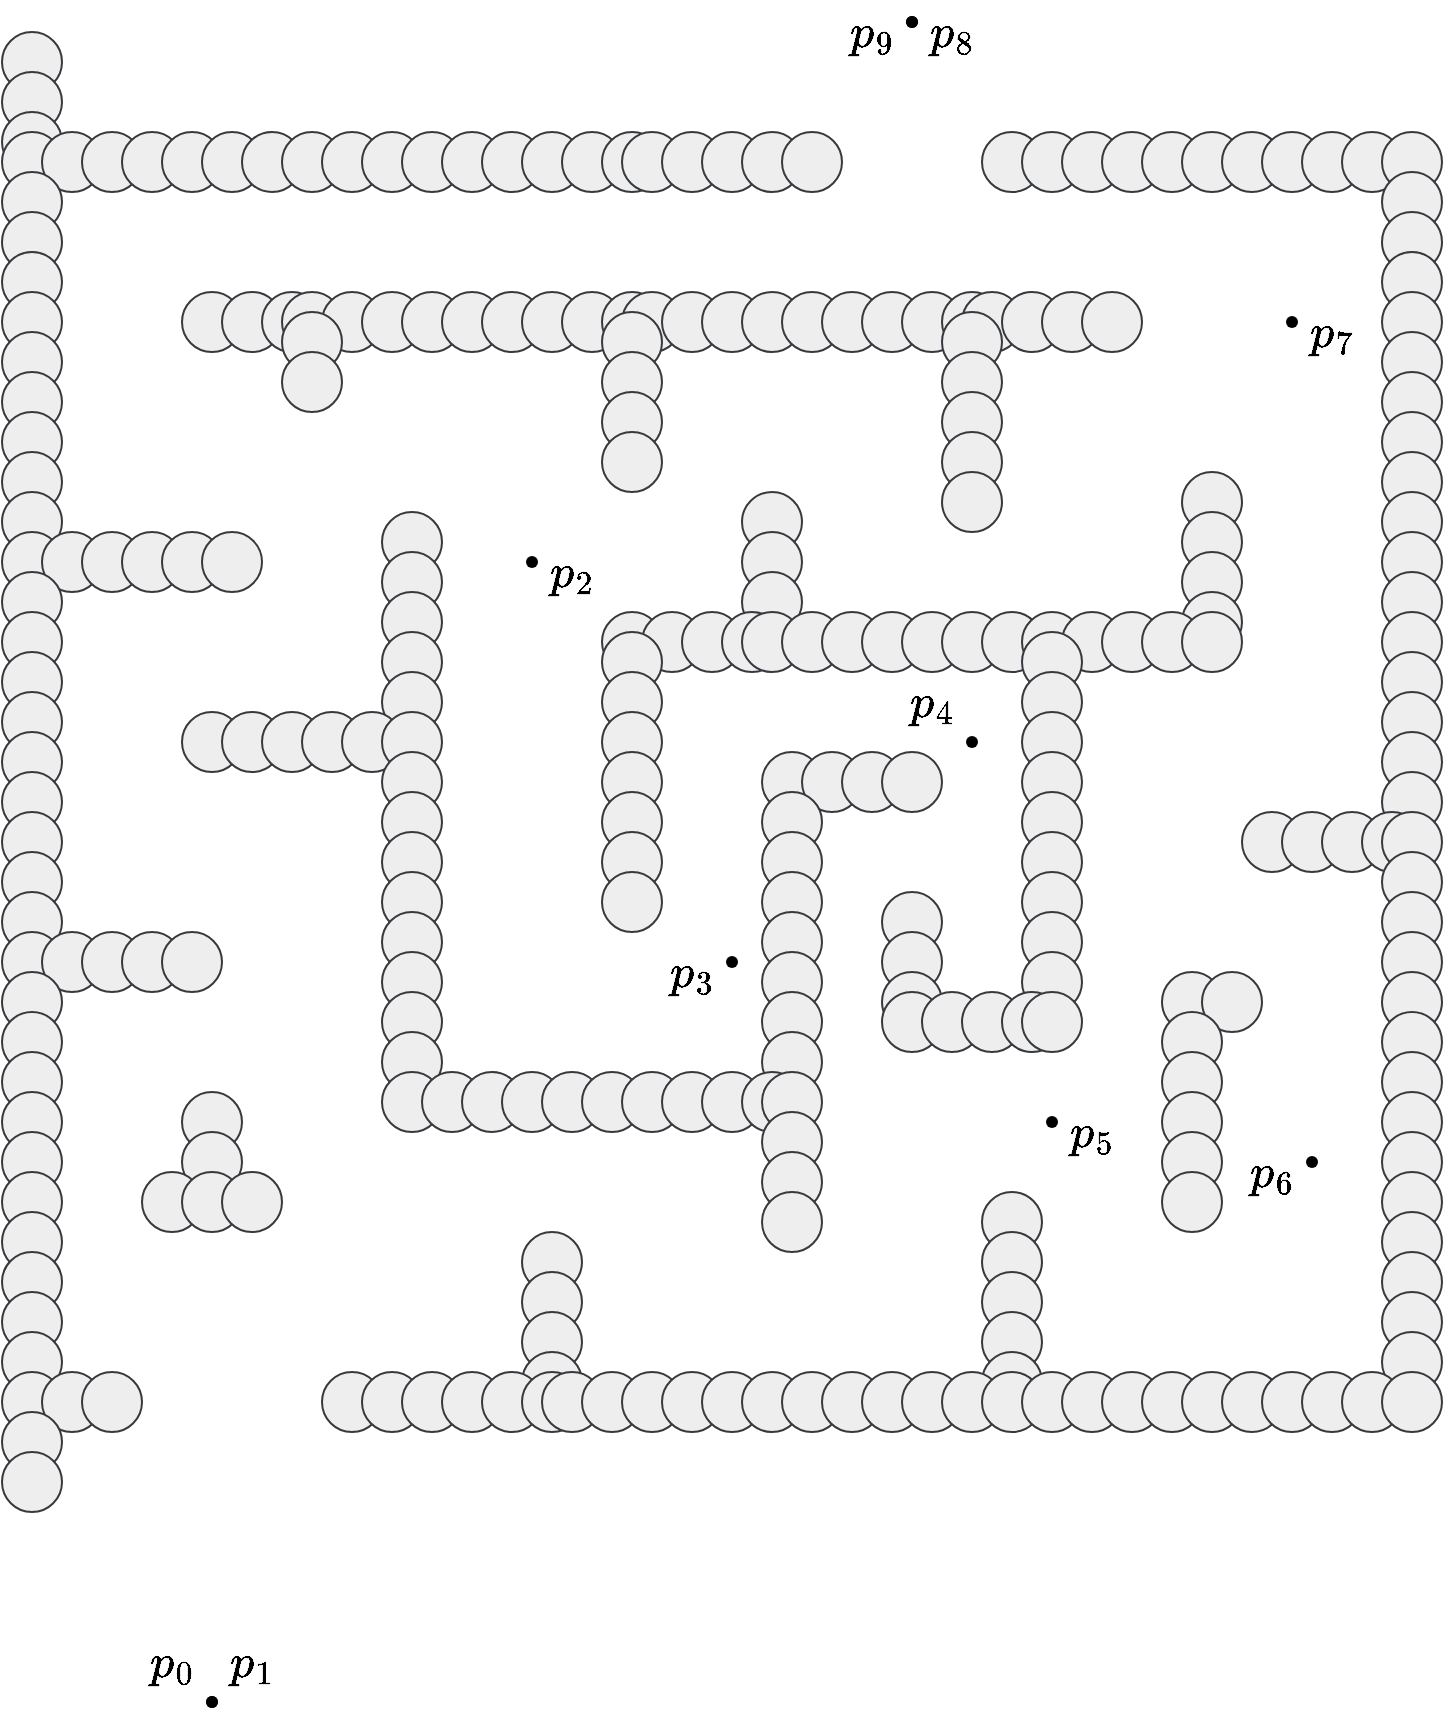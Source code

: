 <mxfile version="23.0.2" type="device">
  <diagram name="Page-1" id="labyrinth">
    <mxGraphModel dx="1103" dy="643" grid="1" gridSize="10" guides="1" tooltips="1" connect="1" arrows="1" fold="1" page="1" pageScale="1" pageWidth="827" pageHeight="1169" math="1" shadow="0">
      <root>
        <mxCell id="0" />
        <mxCell id="1" parent="0" />
        <mxCell id="collsionpoint-0" value="" style="ellipse;whiteSpace=wrap;html=1;aspect=fixed;fontSize=20;fillColor=#eeeeee;strokeColor=#36393d;" parent="1" vertex="1">
          <mxGeometry x="75" y="65" width="30" height="30" as="geometry" />
        </mxCell>
        <mxCell id="collsionpoint-1" value="" style="ellipse;whiteSpace=wrap;html=1;aspect=fixed;fontSize=20;fillColor=#eeeeee;strokeColor=#36393d;" parent="1" vertex="1">
          <mxGeometry x="75" y="85" width="30" height="30" as="geometry" />
        </mxCell>
        <mxCell id="collsionpoint-2" value="" style="ellipse;whiteSpace=wrap;html=1;aspect=fixed;fontSize=20;fillColor=#eeeeee;strokeColor=#36393d;" parent="1" vertex="1">
          <mxGeometry x="75" y="105" width="30" height="30" as="geometry" />
        </mxCell>
        <mxCell id="collsionpoint-3" value="" style="ellipse;whiteSpace=wrap;html=1;aspect=fixed;fontSize=20;fillColor=#eeeeee;strokeColor=#36393d;" parent="1" vertex="1">
          <mxGeometry x="75" y="115" width="30" height="30" as="geometry" />
        </mxCell>
        <mxCell id="collsionpoint-4" value="" style="ellipse;whiteSpace=wrap;html=1;aspect=fixed;fontSize=20;fillColor=#eeeeee;strokeColor=#36393d;" parent="1" vertex="1">
          <mxGeometry x="95" y="115" width="30" height="30" as="geometry" />
        </mxCell>
        <mxCell id="collsionpoint-5" value="" style="ellipse;whiteSpace=wrap;html=1;aspect=fixed;fontSize=20;fillColor=#eeeeee;strokeColor=#36393d;" parent="1" vertex="1">
          <mxGeometry x="115" y="115" width="30" height="30" as="geometry" />
        </mxCell>
        <mxCell id="collsionpoint-6" value="" style="ellipse;whiteSpace=wrap;html=1;aspect=fixed;fontSize=20;fillColor=#eeeeee;strokeColor=#36393d;" parent="1" vertex="1">
          <mxGeometry x="135" y="115" width="30" height="30" as="geometry" />
        </mxCell>
        <mxCell id="collsionpoint-7" value="" style="ellipse;whiteSpace=wrap;html=1;aspect=fixed;fontSize=20;fillColor=#eeeeee;strokeColor=#36393d;" parent="1" vertex="1">
          <mxGeometry x="155" y="115" width="30" height="30" as="geometry" />
        </mxCell>
        <mxCell id="collsionpoint-8" value="" style="ellipse;whiteSpace=wrap;html=1;aspect=fixed;fontSize=20;fillColor=#eeeeee;strokeColor=#36393d;" parent="1" vertex="1">
          <mxGeometry x="175" y="115" width="30" height="30" as="geometry" />
        </mxCell>
        <mxCell id="collsionpoint-9" value="" style="ellipse;whiteSpace=wrap;html=1;aspect=fixed;fontSize=20;fillColor=#eeeeee;strokeColor=#36393d;" parent="1" vertex="1">
          <mxGeometry x="195" y="115" width="30" height="30" as="geometry" />
        </mxCell>
        <mxCell id="collsionpoint-10" value="" style="ellipse;whiteSpace=wrap;html=1;aspect=fixed;fontSize=20;fillColor=#eeeeee;strokeColor=#36393d;" parent="1" vertex="1">
          <mxGeometry x="215" y="115" width="30" height="30" as="geometry" />
        </mxCell>
        <mxCell id="collsionpoint-11" value="" style="ellipse;whiteSpace=wrap;html=1;aspect=fixed;fontSize=20;fillColor=#eeeeee;strokeColor=#36393d;" parent="1" vertex="1">
          <mxGeometry x="235" y="115" width="30" height="30" as="geometry" />
        </mxCell>
        <mxCell id="collsionpoint-12" value="" style="ellipse;whiteSpace=wrap;html=1;aspect=fixed;fontSize=20;fillColor=#eeeeee;strokeColor=#36393d;" parent="1" vertex="1">
          <mxGeometry x="255" y="115" width="30" height="30" as="geometry" />
        </mxCell>
        <mxCell id="collsionpoint-13" value="" style="ellipse;whiteSpace=wrap;html=1;aspect=fixed;fontSize=20;fillColor=#eeeeee;strokeColor=#36393d;" parent="1" vertex="1">
          <mxGeometry x="275" y="115" width="30" height="30" as="geometry" />
        </mxCell>
        <mxCell id="collsionpoint-14" value="" style="ellipse;whiteSpace=wrap;html=1;aspect=fixed;fontSize=20;fillColor=#eeeeee;strokeColor=#36393d;" parent="1" vertex="1">
          <mxGeometry x="295" y="115" width="30" height="30" as="geometry" />
        </mxCell>
        <mxCell id="collsionpoint-15" value="" style="ellipse;whiteSpace=wrap;html=1;aspect=fixed;fontSize=20;fillColor=#eeeeee;strokeColor=#36393d;" parent="1" vertex="1">
          <mxGeometry x="315" y="115" width="30" height="30" as="geometry" />
        </mxCell>
        <mxCell id="collsionpoint-16" value="" style="ellipse;whiteSpace=wrap;html=1;aspect=fixed;fontSize=20;fillColor=#eeeeee;strokeColor=#36393d;" parent="1" vertex="1">
          <mxGeometry x="335" y="115" width="30" height="30" as="geometry" />
        </mxCell>
        <mxCell id="collsionpoint-17" value="" style="ellipse;whiteSpace=wrap;html=1;aspect=fixed;fontSize=20;fillColor=#eeeeee;strokeColor=#36393d;" parent="1" vertex="1">
          <mxGeometry x="355" y="115" width="30" height="30" as="geometry" />
        </mxCell>
        <mxCell id="collsionpoint-18" value="" style="ellipse;whiteSpace=wrap;html=1;aspect=fixed;fontSize=20;fillColor=#eeeeee;strokeColor=#36393d;" parent="1" vertex="1">
          <mxGeometry x="375" y="115" width="30" height="30" as="geometry" />
        </mxCell>
        <mxCell id="collsionpoint-19" value="" style="ellipse;whiteSpace=wrap;html=1;aspect=fixed;fontSize=20;fillColor=#eeeeee;strokeColor=#36393d;" parent="1" vertex="1">
          <mxGeometry x="385" y="115" width="30" height="30" as="geometry" />
        </mxCell>
        <mxCell id="collsionpoint-20" value="" style="ellipse;whiteSpace=wrap;html=1;aspect=fixed;fontSize=20;fillColor=#eeeeee;strokeColor=#36393d;" parent="1" vertex="1">
          <mxGeometry x="405" y="115" width="30" height="30" as="geometry" />
        </mxCell>
        <mxCell id="collsionpoint-21" value="" style="ellipse;whiteSpace=wrap;html=1;aspect=fixed;fontSize=20;fillColor=#eeeeee;strokeColor=#36393d;" parent="1" vertex="1">
          <mxGeometry x="425" y="115" width="30" height="30" as="geometry" />
        </mxCell>
        <mxCell id="collsionpoint-22" value="" style="ellipse;whiteSpace=wrap;html=1;aspect=fixed;fontSize=20;fillColor=#eeeeee;strokeColor=#36393d;" parent="1" vertex="1">
          <mxGeometry x="445" y="115" width="30" height="30" as="geometry" />
        </mxCell>
        <mxCell id="collsionpoint-23" value="" style="ellipse;whiteSpace=wrap;html=1;aspect=fixed;fontSize=20;fillColor=#eeeeee;strokeColor=#36393d;" parent="1" vertex="1">
          <mxGeometry x="465" y="115" width="30" height="30" as="geometry" />
        </mxCell>
        <mxCell id="collsionpoint-24" value="" style="ellipse;whiteSpace=wrap;html=1;aspect=fixed;fontSize=20;fillColor=#eeeeee;strokeColor=#36393d;" parent="1" vertex="1">
          <mxGeometry x="565" y="115" width="30" height="30" as="geometry" />
        </mxCell>
        <mxCell id="collsionpoint-25" value="" style="ellipse;whiteSpace=wrap;html=1;aspect=fixed;fontSize=20;fillColor=#eeeeee;strokeColor=#36393d;" parent="1" vertex="1">
          <mxGeometry x="585" y="115" width="30" height="30" as="geometry" />
        </mxCell>
        <mxCell id="collsionpoint-26" value="" style="ellipse;whiteSpace=wrap;html=1;aspect=fixed;fontSize=20;fillColor=#eeeeee;strokeColor=#36393d;" parent="1" vertex="1">
          <mxGeometry x="605" y="115" width="30" height="30" as="geometry" />
        </mxCell>
        <mxCell id="collsionpoint-27" value="" style="ellipse;whiteSpace=wrap;html=1;aspect=fixed;fontSize=20;fillColor=#eeeeee;strokeColor=#36393d;" parent="1" vertex="1">
          <mxGeometry x="625" y="115" width="30" height="30" as="geometry" />
        </mxCell>
        <mxCell id="collsionpoint-28" value="" style="ellipse;whiteSpace=wrap;html=1;aspect=fixed;fontSize=20;fillColor=#eeeeee;strokeColor=#36393d;" parent="1" vertex="1">
          <mxGeometry x="645" y="115" width="30" height="30" as="geometry" />
        </mxCell>
        <mxCell id="collsionpoint-29" value="" style="ellipse;whiteSpace=wrap;html=1;aspect=fixed;fontSize=20;fillColor=#eeeeee;strokeColor=#36393d;" parent="1" vertex="1">
          <mxGeometry x="665" y="115" width="30" height="30" as="geometry" />
        </mxCell>
        <mxCell id="collsionpoint-30" value="" style="ellipse;whiteSpace=wrap;html=1;aspect=fixed;fontSize=20;fillColor=#eeeeee;strokeColor=#36393d;" parent="1" vertex="1">
          <mxGeometry x="685" y="115" width="30" height="30" as="geometry" />
        </mxCell>
        <mxCell id="collsionpoint-31" value="" style="ellipse;whiteSpace=wrap;html=1;aspect=fixed;fontSize=20;fillColor=#eeeeee;strokeColor=#36393d;" parent="1" vertex="1">
          <mxGeometry x="705" y="115" width="30" height="30" as="geometry" />
        </mxCell>
        <mxCell id="collsionpoint-32" value="" style="ellipse;whiteSpace=wrap;html=1;aspect=fixed;fontSize=20;fillColor=#eeeeee;strokeColor=#36393d;" parent="1" vertex="1">
          <mxGeometry x="725" y="115" width="30" height="30" as="geometry" />
        </mxCell>
        <mxCell id="collsionpoint-33" value="" style="ellipse;whiteSpace=wrap;html=1;aspect=fixed;fontSize=20;fillColor=#eeeeee;strokeColor=#36393d;" parent="1" vertex="1">
          <mxGeometry x="745" y="115" width="30" height="30" as="geometry" />
        </mxCell>
        <mxCell id="collsionpoint-34" value="" style="ellipse;whiteSpace=wrap;html=1;aspect=fixed;fontSize=20;fillColor=#eeeeee;strokeColor=#36393d;" parent="1" vertex="1">
          <mxGeometry x="765" y="115" width="30" height="30" as="geometry" />
        </mxCell>
        <mxCell id="collsionpoint-35" value="" style="ellipse;whiteSpace=wrap;html=1;aspect=fixed;fontSize=20;fillColor=#eeeeee;strokeColor=#36393d;" parent="1" vertex="1">
          <mxGeometry x="75" y="135" width="30" height="30" as="geometry" />
        </mxCell>
        <mxCell id="collsionpoint-36" value="" style="ellipse;whiteSpace=wrap;html=1;aspect=fixed;fontSize=20;fillColor=#eeeeee;strokeColor=#36393d;" parent="1" vertex="1">
          <mxGeometry x="765" y="135" width="30" height="30" as="geometry" />
        </mxCell>
        <mxCell id="collsionpoint-37" value="" style="ellipse;whiteSpace=wrap;html=1;aspect=fixed;fontSize=20;fillColor=#eeeeee;strokeColor=#36393d;" parent="1" vertex="1">
          <mxGeometry x="75" y="155" width="30" height="30" as="geometry" />
        </mxCell>
        <mxCell id="collsionpoint-38" value="" style="ellipse;whiteSpace=wrap;html=1;aspect=fixed;fontSize=20;fillColor=#eeeeee;strokeColor=#36393d;" parent="1" vertex="1">
          <mxGeometry x="765" y="155" width="30" height="30" as="geometry" />
        </mxCell>
        <mxCell id="collsionpoint-39" value="" style="ellipse;whiteSpace=wrap;html=1;aspect=fixed;fontSize=20;fillColor=#eeeeee;strokeColor=#36393d;" parent="1" vertex="1">
          <mxGeometry x="75" y="175" width="30" height="30" as="geometry" />
        </mxCell>
        <mxCell id="collsionpoint-40" value="" style="ellipse;whiteSpace=wrap;html=1;aspect=fixed;fontSize=20;fillColor=#eeeeee;strokeColor=#36393d;" parent="1" vertex="1">
          <mxGeometry x="765" y="175" width="30" height="30" as="geometry" />
        </mxCell>
        <mxCell id="collsionpoint-41" value="" style="ellipse;whiteSpace=wrap;html=1;aspect=fixed;fontSize=20;fillColor=#eeeeee;strokeColor=#36393d;" parent="1" vertex="1">
          <mxGeometry x="75" y="195" width="30" height="30" as="geometry" />
        </mxCell>
        <mxCell id="collsionpoint-42" value="" style="ellipse;whiteSpace=wrap;html=1;aspect=fixed;fontSize=20;fillColor=#eeeeee;strokeColor=#36393d;" parent="1" vertex="1">
          <mxGeometry x="165" y="195" width="30" height="30" as="geometry" />
        </mxCell>
        <mxCell id="collsionpoint-43" value="" style="ellipse;whiteSpace=wrap;html=1;aspect=fixed;fontSize=20;fillColor=#eeeeee;strokeColor=#36393d;" parent="1" vertex="1">
          <mxGeometry x="185" y="195" width="30" height="30" as="geometry" />
        </mxCell>
        <mxCell id="collsionpoint-44" value="" style="ellipse;whiteSpace=wrap;html=1;aspect=fixed;fontSize=20;fillColor=#eeeeee;strokeColor=#36393d;" parent="1" vertex="1">
          <mxGeometry x="205" y="195" width="30" height="30" as="geometry" />
        </mxCell>
        <mxCell id="collsionpoint-45" value="" style="ellipse;whiteSpace=wrap;html=1;aspect=fixed;fontSize=20;fillColor=#eeeeee;strokeColor=#36393d;" parent="1" vertex="1">
          <mxGeometry x="215" y="195" width="30" height="30" as="geometry" />
        </mxCell>
        <mxCell id="collsionpoint-46" value="" style="ellipse;whiteSpace=wrap;html=1;aspect=fixed;fontSize=20;fillColor=#eeeeee;strokeColor=#36393d;" parent="1" vertex="1">
          <mxGeometry x="235" y="195" width="30" height="30" as="geometry" />
        </mxCell>
        <mxCell id="collsionpoint-47" value="" style="ellipse;whiteSpace=wrap;html=1;aspect=fixed;fontSize=20;fillColor=#eeeeee;strokeColor=#36393d;" parent="1" vertex="1">
          <mxGeometry x="255" y="195" width="30" height="30" as="geometry" />
        </mxCell>
        <mxCell id="collsionpoint-48" value="" style="ellipse;whiteSpace=wrap;html=1;aspect=fixed;fontSize=20;fillColor=#eeeeee;strokeColor=#36393d;" parent="1" vertex="1">
          <mxGeometry x="275" y="195" width="30" height="30" as="geometry" />
        </mxCell>
        <mxCell id="collsionpoint-49" value="" style="ellipse;whiteSpace=wrap;html=1;aspect=fixed;fontSize=20;fillColor=#eeeeee;strokeColor=#36393d;" parent="1" vertex="1">
          <mxGeometry x="295" y="195" width="30" height="30" as="geometry" />
        </mxCell>
        <mxCell id="collsionpoint-50" value="" style="ellipse;whiteSpace=wrap;html=1;aspect=fixed;fontSize=20;fillColor=#eeeeee;strokeColor=#36393d;" parent="1" vertex="1">
          <mxGeometry x="315" y="195" width="30" height="30" as="geometry" />
        </mxCell>
        <mxCell id="collsionpoint-51" value="" style="ellipse;whiteSpace=wrap;html=1;aspect=fixed;fontSize=20;fillColor=#eeeeee;strokeColor=#36393d;" parent="1" vertex="1">
          <mxGeometry x="335" y="195" width="30" height="30" as="geometry" />
        </mxCell>
        <mxCell id="collsionpoint-52" value="" style="ellipse;whiteSpace=wrap;html=1;aspect=fixed;fontSize=20;fillColor=#eeeeee;strokeColor=#36393d;" parent="1" vertex="1">
          <mxGeometry x="355" y="195" width="30" height="30" as="geometry" />
        </mxCell>
        <mxCell id="collsionpoint-53" value="" style="ellipse;whiteSpace=wrap;html=1;aspect=fixed;fontSize=20;fillColor=#eeeeee;strokeColor=#36393d;" parent="1" vertex="1">
          <mxGeometry x="375" y="195" width="30" height="30" as="geometry" />
        </mxCell>
        <mxCell id="collsionpoint-54" value="" style="ellipse;whiteSpace=wrap;html=1;aspect=fixed;fontSize=20;fillColor=#eeeeee;strokeColor=#36393d;" parent="1" vertex="1">
          <mxGeometry x="385" y="195" width="30" height="30" as="geometry" />
        </mxCell>
        <mxCell id="collsionpoint-55" value="" style="ellipse;whiteSpace=wrap;html=1;aspect=fixed;fontSize=20;fillColor=#eeeeee;strokeColor=#36393d;" parent="1" vertex="1">
          <mxGeometry x="405" y="195" width="30" height="30" as="geometry" />
        </mxCell>
        <mxCell id="collsionpoint-56" value="" style="ellipse;whiteSpace=wrap;html=1;aspect=fixed;fontSize=20;fillColor=#eeeeee;strokeColor=#36393d;" parent="1" vertex="1">
          <mxGeometry x="425" y="195" width="30" height="30" as="geometry" />
        </mxCell>
        <mxCell id="collsionpoint-57" value="" style="ellipse;whiteSpace=wrap;html=1;aspect=fixed;fontSize=20;fillColor=#eeeeee;strokeColor=#36393d;" parent="1" vertex="1">
          <mxGeometry x="445" y="195" width="30" height="30" as="geometry" />
        </mxCell>
        <mxCell id="collsionpoint-58" value="" style="ellipse;whiteSpace=wrap;html=1;aspect=fixed;fontSize=20;fillColor=#eeeeee;strokeColor=#36393d;" parent="1" vertex="1">
          <mxGeometry x="465" y="195" width="30" height="30" as="geometry" />
        </mxCell>
        <mxCell id="collsionpoint-59" value="" style="ellipse;whiteSpace=wrap;html=1;aspect=fixed;fontSize=20;fillColor=#eeeeee;strokeColor=#36393d;" parent="1" vertex="1">
          <mxGeometry x="485" y="195" width="30" height="30" as="geometry" />
        </mxCell>
        <mxCell id="collsionpoint-60" value="" style="ellipse;whiteSpace=wrap;html=1;aspect=fixed;fontSize=20;fillColor=#eeeeee;strokeColor=#36393d;" parent="1" vertex="1">
          <mxGeometry x="505" y="195" width="30" height="30" as="geometry" />
        </mxCell>
        <mxCell id="collsionpoint-61" value="" style="ellipse;whiteSpace=wrap;html=1;aspect=fixed;fontSize=20;fillColor=#eeeeee;strokeColor=#36393d;" parent="1" vertex="1">
          <mxGeometry x="525" y="195" width="30" height="30" as="geometry" />
        </mxCell>
        <mxCell id="collsionpoint-62" value="" style="ellipse;whiteSpace=wrap;html=1;aspect=fixed;fontSize=20;fillColor=#eeeeee;strokeColor=#36393d;" parent="1" vertex="1">
          <mxGeometry x="545" y="195" width="30" height="30" as="geometry" />
        </mxCell>
        <mxCell id="collsionpoint-63" value="" style="ellipse;whiteSpace=wrap;html=1;aspect=fixed;fontSize=20;fillColor=#eeeeee;strokeColor=#36393d;" parent="1" vertex="1">
          <mxGeometry x="555" y="195" width="30" height="30" as="geometry" />
        </mxCell>
        <mxCell id="collsionpoint-64" value="" style="ellipse;whiteSpace=wrap;html=1;aspect=fixed;fontSize=20;fillColor=#eeeeee;strokeColor=#36393d;" parent="1" vertex="1">
          <mxGeometry x="575" y="195" width="30" height="30" as="geometry" />
        </mxCell>
        <mxCell id="collsionpoint-65" value="" style="ellipse;whiteSpace=wrap;html=1;aspect=fixed;fontSize=20;fillColor=#eeeeee;strokeColor=#36393d;" parent="1" vertex="1">
          <mxGeometry x="595" y="195" width="30" height="30" as="geometry" />
        </mxCell>
        <mxCell id="collsionpoint-66" value="" style="ellipse;whiteSpace=wrap;html=1;aspect=fixed;fontSize=20;fillColor=#eeeeee;strokeColor=#36393d;" parent="1" vertex="1">
          <mxGeometry x="615" y="195" width="30" height="30" as="geometry" />
        </mxCell>
        <mxCell id="collsionpoint-67" value="" style="ellipse;whiteSpace=wrap;html=1;aspect=fixed;fontSize=20;fillColor=#eeeeee;strokeColor=#36393d;" parent="1" vertex="1">
          <mxGeometry x="765" y="195" width="30" height="30" as="geometry" />
        </mxCell>
        <mxCell id="collsionpoint-68" value="" style="ellipse;whiteSpace=wrap;html=1;aspect=fixed;fontSize=20;fillColor=#eeeeee;strokeColor=#36393d;" parent="1" vertex="1">
          <mxGeometry x="215" y="205" width="30" height="30" as="geometry" />
        </mxCell>
        <mxCell id="collsionpoint-69" value="" style="ellipse;whiteSpace=wrap;html=1;aspect=fixed;fontSize=20;fillColor=#eeeeee;strokeColor=#36393d;" parent="1" vertex="1">
          <mxGeometry x="375" y="205" width="30" height="30" as="geometry" />
        </mxCell>
        <mxCell id="collsionpoint-70" value="" style="ellipse;whiteSpace=wrap;html=1;aspect=fixed;fontSize=20;fillColor=#eeeeee;strokeColor=#36393d;" parent="1" vertex="1">
          <mxGeometry x="545" y="205" width="30" height="30" as="geometry" />
        </mxCell>
        <mxCell id="collsionpoint-71" value="" style="ellipse;whiteSpace=wrap;html=1;aspect=fixed;fontSize=20;fillColor=#eeeeee;strokeColor=#36393d;" parent="1" vertex="1">
          <mxGeometry x="75" y="215" width="30" height="30" as="geometry" />
        </mxCell>
        <mxCell id="collsionpoint-72" value="" style="ellipse;whiteSpace=wrap;html=1;aspect=fixed;fontSize=20;fillColor=#eeeeee;strokeColor=#36393d;" parent="1" vertex="1">
          <mxGeometry x="765" y="215" width="30" height="30" as="geometry" />
        </mxCell>
        <mxCell id="collsionpoint-73" value="" style="ellipse;whiteSpace=wrap;html=1;aspect=fixed;fontSize=20;fillColor=#eeeeee;strokeColor=#36393d;" parent="1" vertex="1">
          <mxGeometry x="215" y="225" width="30" height="30" as="geometry" />
        </mxCell>
        <mxCell id="collsionpoint-74" value="" style="ellipse;whiteSpace=wrap;html=1;aspect=fixed;fontSize=20;fillColor=#eeeeee;strokeColor=#36393d;" parent="1" vertex="1">
          <mxGeometry x="375" y="225" width="30" height="30" as="geometry" />
        </mxCell>
        <mxCell id="collsionpoint-75" value="" style="ellipse;whiteSpace=wrap;html=1;aspect=fixed;fontSize=20;fillColor=#eeeeee;strokeColor=#36393d;" parent="1" vertex="1">
          <mxGeometry x="545" y="225" width="30" height="30" as="geometry" />
        </mxCell>
        <mxCell id="collsionpoint-76" value="" style="ellipse;whiteSpace=wrap;html=1;aspect=fixed;fontSize=20;fillColor=#eeeeee;strokeColor=#36393d;" parent="1" vertex="1">
          <mxGeometry x="75" y="235" width="30" height="30" as="geometry" />
        </mxCell>
        <mxCell id="collsionpoint-77" value="" style="ellipse;whiteSpace=wrap;html=1;aspect=fixed;fontSize=20;fillColor=#eeeeee;strokeColor=#36393d;" parent="1" vertex="1">
          <mxGeometry x="765" y="235" width="30" height="30" as="geometry" />
        </mxCell>
        <mxCell id="collsionpoint-78" value="" style="ellipse;whiteSpace=wrap;html=1;aspect=fixed;fontSize=20;fillColor=#eeeeee;strokeColor=#36393d;" parent="1" vertex="1">
          <mxGeometry x="375" y="245" width="30" height="30" as="geometry" />
        </mxCell>
        <mxCell id="collsionpoint-79" value="" style="ellipse;whiteSpace=wrap;html=1;aspect=fixed;fontSize=20;fillColor=#eeeeee;strokeColor=#36393d;" parent="1" vertex="1">
          <mxGeometry x="545" y="245" width="30" height="30" as="geometry" />
        </mxCell>
        <mxCell id="collsionpoint-80" value="" style="ellipse;whiteSpace=wrap;html=1;aspect=fixed;fontSize=20;fillColor=#eeeeee;strokeColor=#36393d;" parent="1" vertex="1">
          <mxGeometry x="75" y="255" width="30" height="30" as="geometry" />
        </mxCell>
        <mxCell id="collsionpoint-81" value="" style="ellipse;whiteSpace=wrap;html=1;aspect=fixed;fontSize=20;fillColor=#eeeeee;strokeColor=#36393d;" parent="1" vertex="1">
          <mxGeometry x="765" y="255" width="30" height="30" as="geometry" />
        </mxCell>
        <mxCell id="collsionpoint-82" value="" style="ellipse;whiteSpace=wrap;html=1;aspect=fixed;fontSize=20;fillColor=#eeeeee;strokeColor=#36393d;" parent="1" vertex="1">
          <mxGeometry x="375" y="265" width="30" height="30" as="geometry" />
        </mxCell>
        <mxCell id="collsionpoint-83" value="" style="ellipse;whiteSpace=wrap;html=1;aspect=fixed;fontSize=20;fillColor=#eeeeee;strokeColor=#36393d;" parent="1" vertex="1">
          <mxGeometry x="545" y="265" width="30" height="30" as="geometry" />
        </mxCell>
        <mxCell id="collsionpoint-84" value="" style="ellipse;whiteSpace=wrap;html=1;aspect=fixed;fontSize=20;fillColor=#eeeeee;strokeColor=#36393d;" parent="1" vertex="1">
          <mxGeometry x="75" y="275" width="30" height="30" as="geometry" />
        </mxCell>
        <mxCell id="collsionpoint-85" value="" style="ellipse;whiteSpace=wrap;html=1;aspect=fixed;fontSize=20;fillColor=#eeeeee;strokeColor=#36393d;" parent="1" vertex="1">
          <mxGeometry x="765" y="275" width="30" height="30" as="geometry" />
        </mxCell>
        <mxCell id="collsionpoint-86" value="" style="ellipse;whiteSpace=wrap;html=1;aspect=fixed;fontSize=20;fillColor=#eeeeee;strokeColor=#36393d;" parent="1" vertex="1">
          <mxGeometry x="545" y="285" width="30" height="30" as="geometry" />
        </mxCell>
        <mxCell id="collsionpoint-87" value="" style="ellipse;whiteSpace=wrap;html=1;aspect=fixed;fontSize=20;fillColor=#eeeeee;strokeColor=#36393d;" parent="1" vertex="1">
          <mxGeometry x="665" y="285" width="30" height="30" as="geometry" />
        </mxCell>
        <mxCell id="collsionpoint-88" value="" style="ellipse;whiteSpace=wrap;html=1;aspect=fixed;fontSize=20;fillColor=#eeeeee;strokeColor=#36393d;" parent="1" vertex="1">
          <mxGeometry x="75" y="295" width="30" height="30" as="geometry" />
        </mxCell>
        <mxCell id="collsionpoint-89" value="" style="ellipse;whiteSpace=wrap;html=1;aspect=fixed;fontSize=20;fillColor=#eeeeee;strokeColor=#36393d;" parent="1" vertex="1">
          <mxGeometry x="445" y="295" width="30" height="30" as="geometry" />
        </mxCell>
        <mxCell id="collsionpoint-90" value="" style="ellipse;whiteSpace=wrap;html=1;aspect=fixed;fontSize=20;fillColor=#eeeeee;strokeColor=#36393d;" parent="1" vertex="1">
          <mxGeometry x="765" y="295" width="30" height="30" as="geometry" />
        </mxCell>
        <mxCell id="collsionpoint-91" value="" style="ellipse;whiteSpace=wrap;html=1;aspect=fixed;fontSize=20;fillColor=#eeeeee;strokeColor=#36393d;" parent="1" vertex="1">
          <mxGeometry x="265" y="305" width="30" height="30" as="geometry" />
        </mxCell>
        <mxCell id="collsionpoint-92" value="" style="ellipse;whiteSpace=wrap;html=1;aspect=fixed;fontSize=20;fillColor=#eeeeee;strokeColor=#36393d;" parent="1" vertex="1">
          <mxGeometry x="665" y="305" width="30" height="30" as="geometry" />
        </mxCell>
        <mxCell id="collsionpoint-93" value="" style="ellipse;whiteSpace=wrap;html=1;aspect=fixed;fontSize=20;fillColor=#eeeeee;strokeColor=#36393d;" parent="1" vertex="1">
          <mxGeometry x="75" y="315" width="30" height="30" as="geometry" />
        </mxCell>
        <mxCell id="collsionpoint-94" value="" style="ellipse;whiteSpace=wrap;html=1;aspect=fixed;fontSize=20;fillColor=#eeeeee;strokeColor=#36393d;" parent="1" vertex="1">
          <mxGeometry x="95" y="315" width="30" height="30" as="geometry" />
        </mxCell>
        <mxCell id="collsionpoint-95" value="" style="ellipse;whiteSpace=wrap;html=1;aspect=fixed;fontSize=20;fillColor=#eeeeee;strokeColor=#36393d;" parent="1" vertex="1">
          <mxGeometry x="115" y="315" width="30" height="30" as="geometry" />
        </mxCell>
        <mxCell id="collsionpoint-96" value="" style="ellipse;whiteSpace=wrap;html=1;aspect=fixed;fontSize=20;fillColor=#eeeeee;strokeColor=#36393d;" parent="1" vertex="1">
          <mxGeometry x="135" y="315" width="30" height="30" as="geometry" />
        </mxCell>
        <mxCell id="collsionpoint-97" value="" style="ellipse;whiteSpace=wrap;html=1;aspect=fixed;fontSize=20;fillColor=#eeeeee;strokeColor=#36393d;" parent="1" vertex="1">
          <mxGeometry x="155" y="315" width="30" height="30" as="geometry" />
        </mxCell>
        <mxCell id="collsionpoint-98" value="" style="ellipse;whiteSpace=wrap;html=1;aspect=fixed;fontSize=20;fillColor=#eeeeee;strokeColor=#36393d;" parent="1" vertex="1">
          <mxGeometry x="175" y="315" width="30" height="30" as="geometry" />
        </mxCell>
        <mxCell id="collsionpoint-99" value="" style="ellipse;whiteSpace=wrap;html=1;aspect=fixed;fontSize=20;fillColor=#eeeeee;strokeColor=#36393d;" parent="1" vertex="1">
          <mxGeometry x="445" y="315" width="30" height="30" as="geometry" />
        </mxCell>
        <mxCell id="collsionpoint-100" value="" style="ellipse;whiteSpace=wrap;html=1;aspect=fixed;fontSize=20;fillColor=#eeeeee;strokeColor=#36393d;" parent="1" vertex="1">
          <mxGeometry x="765" y="315" width="30" height="30" as="geometry" />
        </mxCell>
        <mxCell id="collsionpoint-101" value="" style="ellipse;whiteSpace=wrap;html=1;aspect=fixed;fontSize=20;fillColor=#eeeeee;strokeColor=#36393d;" parent="1" vertex="1">
          <mxGeometry x="265" y="325" width="30" height="30" as="geometry" />
        </mxCell>
        <mxCell id="collsionpoint-102" value="" style="ellipse;whiteSpace=wrap;html=1;aspect=fixed;fontSize=20;fillColor=#eeeeee;strokeColor=#36393d;" parent="1" vertex="1">
          <mxGeometry x="665" y="325" width="30" height="30" as="geometry" />
        </mxCell>
        <mxCell id="collsionpoint-103" value="" style="ellipse;whiteSpace=wrap;html=1;aspect=fixed;fontSize=20;fillColor=#eeeeee;strokeColor=#36393d;" parent="1" vertex="1">
          <mxGeometry x="75" y="335" width="30" height="30" as="geometry" />
        </mxCell>
        <mxCell id="collsionpoint-104" value="" style="ellipse;whiteSpace=wrap;html=1;aspect=fixed;fontSize=20;fillColor=#eeeeee;strokeColor=#36393d;" parent="1" vertex="1">
          <mxGeometry x="445" y="335" width="30" height="30" as="geometry" />
        </mxCell>
        <mxCell id="collsionpoint-105" value="" style="ellipse;whiteSpace=wrap;html=1;aspect=fixed;fontSize=20;fillColor=#eeeeee;strokeColor=#36393d;" parent="1" vertex="1">
          <mxGeometry x="765" y="335" width="30" height="30" as="geometry" />
        </mxCell>
        <mxCell id="collsionpoint-106" value="" style="ellipse;whiteSpace=wrap;html=1;aspect=fixed;fontSize=20;fillColor=#eeeeee;strokeColor=#36393d;" parent="1" vertex="1">
          <mxGeometry x="265" y="345" width="30" height="30" as="geometry" />
        </mxCell>
        <mxCell id="collsionpoint-107" value="" style="ellipse;whiteSpace=wrap;html=1;aspect=fixed;fontSize=20;fillColor=#eeeeee;strokeColor=#36393d;" parent="1" vertex="1">
          <mxGeometry x="665" y="345" width="30" height="30" as="geometry" />
        </mxCell>
        <mxCell id="collsionpoint-108" value="" style="ellipse;whiteSpace=wrap;html=1;aspect=fixed;fontSize=20;fillColor=#eeeeee;strokeColor=#36393d;" parent="1" vertex="1">
          <mxGeometry x="75" y="355" width="30" height="30" as="geometry" />
        </mxCell>
        <mxCell id="collsionpoint-109" value="" style="ellipse;whiteSpace=wrap;html=1;aspect=fixed;fontSize=20;fillColor=#eeeeee;strokeColor=#36393d;" parent="1" vertex="1">
          <mxGeometry x="375" y="355" width="30" height="30" as="geometry" />
        </mxCell>
        <mxCell id="collsionpoint-110" value="" style="ellipse;whiteSpace=wrap;html=1;aspect=fixed;fontSize=20;fillColor=#eeeeee;strokeColor=#36393d;" parent="1" vertex="1">
          <mxGeometry x="395" y="355" width="30" height="30" as="geometry" />
        </mxCell>
        <mxCell id="collsionpoint-111" value="" style="ellipse;whiteSpace=wrap;html=1;aspect=fixed;fontSize=20;fillColor=#eeeeee;strokeColor=#36393d;" parent="1" vertex="1">
          <mxGeometry x="415" y="355" width="30" height="30" as="geometry" />
        </mxCell>
        <mxCell id="collsionpoint-112" value="" style="ellipse;whiteSpace=wrap;html=1;aspect=fixed;fontSize=20;fillColor=#eeeeee;strokeColor=#36393d;" parent="1" vertex="1">
          <mxGeometry x="435" y="355" width="30" height="30" as="geometry" />
        </mxCell>
        <mxCell id="collsionpoint-113" value="" style="ellipse;whiteSpace=wrap;html=1;aspect=fixed;fontSize=20;fillColor=#eeeeee;strokeColor=#36393d;" parent="1" vertex="1">
          <mxGeometry x="445" y="355" width="30" height="30" as="geometry" />
        </mxCell>
        <mxCell id="collsionpoint-114" value="" style="ellipse;whiteSpace=wrap;html=1;aspect=fixed;fontSize=20;fillColor=#eeeeee;strokeColor=#36393d;" parent="1" vertex="1">
          <mxGeometry x="465" y="355" width="30" height="30" as="geometry" />
        </mxCell>
        <mxCell id="collsionpoint-115" value="" style="ellipse;whiteSpace=wrap;html=1;aspect=fixed;fontSize=20;fillColor=#eeeeee;strokeColor=#36393d;" parent="1" vertex="1">
          <mxGeometry x="485" y="355" width="30" height="30" as="geometry" />
        </mxCell>
        <mxCell id="collsionpoint-116" value="" style="ellipse;whiteSpace=wrap;html=1;aspect=fixed;fontSize=20;fillColor=#eeeeee;strokeColor=#36393d;" parent="1" vertex="1">
          <mxGeometry x="505" y="355" width="30" height="30" as="geometry" />
        </mxCell>
        <mxCell id="collsionpoint-117" value="" style="ellipse;whiteSpace=wrap;html=1;aspect=fixed;fontSize=20;fillColor=#eeeeee;strokeColor=#36393d;" parent="1" vertex="1">
          <mxGeometry x="525" y="355" width="30" height="30" as="geometry" />
        </mxCell>
        <mxCell id="collsionpoint-118" value="" style="ellipse;whiteSpace=wrap;html=1;aspect=fixed;fontSize=20;fillColor=#eeeeee;strokeColor=#36393d;" parent="1" vertex="1">
          <mxGeometry x="545" y="355" width="30" height="30" as="geometry" />
        </mxCell>
        <mxCell id="collsionpoint-119" value="" style="ellipse;whiteSpace=wrap;html=1;aspect=fixed;fontSize=20;fillColor=#eeeeee;strokeColor=#36393d;" parent="1" vertex="1">
          <mxGeometry x="565" y="355" width="30" height="30" as="geometry" />
        </mxCell>
        <mxCell id="collsionpoint-120" value="" style="ellipse;whiteSpace=wrap;html=1;aspect=fixed;fontSize=20;fillColor=#eeeeee;strokeColor=#36393d;" parent="1" vertex="1">
          <mxGeometry x="585" y="355" width="30" height="30" as="geometry" />
        </mxCell>
        <mxCell id="collsionpoint-121" value="" style="ellipse;whiteSpace=wrap;html=1;aspect=fixed;fontSize=20;fillColor=#eeeeee;strokeColor=#36393d;" parent="1" vertex="1">
          <mxGeometry x="605" y="355" width="30" height="30" as="geometry" />
        </mxCell>
        <mxCell id="collsionpoint-122" value="" style="ellipse;whiteSpace=wrap;html=1;aspect=fixed;fontSize=20;fillColor=#eeeeee;strokeColor=#36393d;" parent="1" vertex="1">
          <mxGeometry x="625" y="355" width="30" height="30" as="geometry" />
        </mxCell>
        <mxCell id="collsionpoint-123" value="" style="ellipse;whiteSpace=wrap;html=1;aspect=fixed;fontSize=20;fillColor=#eeeeee;strokeColor=#36393d;" parent="1" vertex="1">
          <mxGeometry x="645" y="355" width="30" height="30" as="geometry" />
        </mxCell>
        <mxCell id="collsionpoint-124" value="" style="ellipse;whiteSpace=wrap;html=1;aspect=fixed;fontSize=20;fillColor=#eeeeee;strokeColor=#36393d;" parent="1" vertex="1">
          <mxGeometry x="665" y="355" width="30" height="30" as="geometry" />
        </mxCell>
        <mxCell id="collsionpoint-125" value="" style="ellipse;whiteSpace=wrap;html=1;aspect=fixed;fontSize=20;fillColor=#eeeeee;strokeColor=#36393d;" parent="1" vertex="1">
          <mxGeometry x="765" y="355" width="30" height="30" as="geometry" />
        </mxCell>
        <mxCell id="collsionpoint-126" value="" style="ellipse;whiteSpace=wrap;html=1;aspect=fixed;fontSize=20;fillColor=#eeeeee;strokeColor=#36393d;" parent="1" vertex="1">
          <mxGeometry x="265" y="365" width="30" height="30" as="geometry" />
        </mxCell>
        <mxCell id="collsionpoint-127" value="" style="ellipse;whiteSpace=wrap;html=1;aspect=fixed;fontSize=20;fillColor=#eeeeee;strokeColor=#36393d;" parent="1" vertex="1">
          <mxGeometry x="375" y="365" width="30" height="30" as="geometry" />
        </mxCell>
        <mxCell id="collsionpoint-128" value="" style="ellipse;whiteSpace=wrap;html=1;aspect=fixed;fontSize=20;fillColor=#eeeeee;strokeColor=#36393d;" parent="1" vertex="1">
          <mxGeometry x="585" y="365" width="30" height="30" as="geometry" />
        </mxCell>
        <mxCell id="collsionpoint-129" value="" style="ellipse;whiteSpace=wrap;html=1;aspect=fixed;fontSize=20;fillColor=#eeeeee;strokeColor=#36393d;" parent="1" vertex="1">
          <mxGeometry x="75" y="375" width="30" height="30" as="geometry" />
        </mxCell>
        <mxCell id="collsionpoint-130" value="" style="ellipse;whiteSpace=wrap;html=1;aspect=fixed;fontSize=20;fillColor=#eeeeee;strokeColor=#36393d;" parent="1" vertex="1">
          <mxGeometry x="765" y="375" width="30" height="30" as="geometry" />
        </mxCell>
        <mxCell id="collsionpoint-131" value="" style="ellipse;whiteSpace=wrap;html=1;aspect=fixed;fontSize=20;fillColor=#eeeeee;strokeColor=#36393d;" parent="1" vertex="1">
          <mxGeometry x="265" y="385" width="30" height="30" as="geometry" />
        </mxCell>
        <mxCell id="collsionpoint-132" value="" style="ellipse;whiteSpace=wrap;html=1;aspect=fixed;fontSize=20;fillColor=#eeeeee;strokeColor=#36393d;" parent="1" vertex="1">
          <mxGeometry x="375" y="385" width="30" height="30" as="geometry" />
        </mxCell>
        <mxCell id="collsionpoint-133" value="" style="ellipse;whiteSpace=wrap;html=1;aspect=fixed;fontSize=20;fillColor=#eeeeee;strokeColor=#36393d;" parent="1" vertex="1">
          <mxGeometry x="585" y="385" width="30" height="30" as="geometry" />
        </mxCell>
        <mxCell id="collsionpoint-134" value="" style="ellipse;whiteSpace=wrap;html=1;aspect=fixed;fontSize=20;fillColor=#eeeeee;strokeColor=#36393d;" parent="1" vertex="1">
          <mxGeometry x="75" y="395" width="30" height="30" as="geometry" />
        </mxCell>
        <mxCell id="collsionpoint-135" value="" style="ellipse;whiteSpace=wrap;html=1;aspect=fixed;fontSize=20;fillColor=#eeeeee;strokeColor=#36393d;" parent="1" vertex="1">
          <mxGeometry x="765" y="395" width="30" height="30" as="geometry" />
        </mxCell>
        <mxCell id="collsionpoint-136" value="" style="ellipse;whiteSpace=wrap;html=1;aspect=fixed;fontSize=20;fillColor=#eeeeee;strokeColor=#36393d;" parent="1" vertex="1">
          <mxGeometry x="165" y="405" width="30" height="30" as="geometry" />
        </mxCell>
        <mxCell id="collsionpoint-137" value="" style="ellipse;whiteSpace=wrap;html=1;aspect=fixed;fontSize=20;fillColor=#eeeeee;strokeColor=#36393d;" parent="1" vertex="1">
          <mxGeometry x="185" y="405" width="30" height="30" as="geometry" />
        </mxCell>
        <mxCell id="collsionpoint-138" value="" style="ellipse;whiteSpace=wrap;html=1;aspect=fixed;fontSize=20;fillColor=#eeeeee;strokeColor=#36393d;" parent="1" vertex="1">
          <mxGeometry x="205" y="405" width="30" height="30" as="geometry" />
        </mxCell>
        <mxCell id="collsionpoint-139" value="" style="ellipse;whiteSpace=wrap;html=1;aspect=fixed;fontSize=20;fillColor=#eeeeee;strokeColor=#36393d;" parent="1" vertex="1">
          <mxGeometry x="225" y="405" width="30" height="30" as="geometry" />
        </mxCell>
        <mxCell id="collsionpoint-140" value="" style="ellipse;whiteSpace=wrap;html=1;aspect=fixed;fontSize=20;fillColor=#eeeeee;strokeColor=#36393d;" parent="1" vertex="1">
          <mxGeometry x="245" y="405" width="30" height="30" as="geometry" />
        </mxCell>
        <mxCell id="collsionpoint-141" value="" style="ellipse;whiteSpace=wrap;html=1;aspect=fixed;fontSize=20;fillColor=#eeeeee;strokeColor=#36393d;" parent="1" vertex="1">
          <mxGeometry x="265" y="405" width="30" height="30" as="geometry" />
        </mxCell>
        <mxCell id="collsionpoint-142" value="" style="ellipse;whiteSpace=wrap;html=1;aspect=fixed;fontSize=20;fillColor=#eeeeee;strokeColor=#36393d;" parent="1" vertex="1">
          <mxGeometry x="375" y="405" width="30" height="30" as="geometry" />
        </mxCell>
        <mxCell id="collsionpoint-143" value="" style="ellipse;whiteSpace=wrap;html=1;aspect=fixed;fontSize=20;fillColor=#eeeeee;strokeColor=#36393d;" parent="1" vertex="1">
          <mxGeometry x="585" y="405" width="30" height="30" as="geometry" />
        </mxCell>
        <mxCell id="collsionpoint-144" value="" style="ellipse;whiteSpace=wrap;html=1;aspect=fixed;fontSize=20;fillColor=#eeeeee;strokeColor=#36393d;" parent="1" vertex="1">
          <mxGeometry x="75" y="415" width="30" height="30" as="geometry" />
        </mxCell>
        <mxCell id="collsionpoint-145" value="" style="ellipse;whiteSpace=wrap;html=1;aspect=fixed;fontSize=20;fillColor=#eeeeee;strokeColor=#36393d;" parent="1" vertex="1">
          <mxGeometry x="765" y="415" width="30" height="30" as="geometry" />
        </mxCell>
        <mxCell id="collsionpoint-146" value="" style="ellipse;whiteSpace=wrap;html=1;aspect=fixed;fontSize=20;fillColor=#eeeeee;strokeColor=#36393d;" parent="1" vertex="1">
          <mxGeometry x="265" y="425" width="30" height="30" as="geometry" />
        </mxCell>
        <mxCell id="collsionpoint-147" value="" style="ellipse;whiteSpace=wrap;html=1;aspect=fixed;fontSize=20;fillColor=#eeeeee;strokeColor=#36393d;" parent="1" vertex="1">
          <mxGeometry x="375" y="425" width="30" height="30" as="geometry" />
        </mxCell>
        <mxCell id="collsionpoint-148" value="" style="ellipse;whiteSpace=wrap;html=1;aspect=fixed;fontSize=20;fillColor=#eeeeee;strokeColor=#36393d;" parent="1" vertex="1">
          <mxGeometry x="455" y="425" width="30" height="30" as="geometry" />
        </mxCell>
        <mxCell id="collsionpoint-149" value="" style="ellipse;whiteSpace=wrap;html=1;aspect=fixed;fontSize=20;fillColor=#eeeeee;strokeColor=#36393d;" parent="1" vertex="1">
          <mxGeometry x="475" y="425" width="30" height="30" as="geometry" />
        </mxCell>
        <mxCell id="collsionpoint-150" value="" style="ellipse;whiteSpace=wrap;html=1;aspect=fixed;fontSize=20;fillColor=#eeeeee;strokeColor=#36393d;" parent="1" vertex="1">
          <mxGeometry x="495" y="425" width="30" height="30" as="geometry" />
        </mxCell>
        <mxCell id="collsionpoint-151" value="" style="ellipse;whiteSpace=wrap;html=1;aspect=fixed;fontSize=20;fillColor=#eeeeee;strokeColor=#36393d;" parent="1" vertex="1">
          <mxGeometry x="515" y="425" width="30" height="30" as="geometry" />
        </mxCell>
        <mxCell id="collsionpoint-152" value="" style="ellipse;whiteSpace=wrap;html=1;aspect=fixed;fontSize=20;fillColor=#eeeeee;strokeColor=#36393d;" parent="1" vertex="1">
          <mxGeometry x="585" y="425" width="30" height="30" as="geometry" />
        </mxCell>
        <mxCell id="collsionpoint-153" value="" style="ellipse;whiteSpace=wrap;html=1;aspect=fixed;fontSize=20;fillColor=#eeeeee;strokeColor=#36393d;" parent="1" vertex="1">
          <mxGeometry x="75" y="435" width="30" height="30" as="geometry" />
        </mxCell>
        <mxCell id="collsionpoint-154" value="" style="ellipse;whiteSpace=wrap;html=1;aspect=fixed;fontSize=20;fillColor=#eeeeee;strokeColor=#36393d;" parent="1" vertex="1">
          <mxGeometry x="765" y="435" width="30" height="30" as="geometry" />
        </mxCell>
        <mxCell id="collsionpoint-155" value="" style="ellipse;whiteSpace=wrap;html=1;aspect=fixed;fontSize=20;fillColor=#eeeeee;strokeColor=#36393d;" parent="1" vertex="1">
          <mxGeometry x="265" y="445" width="30" height="30" as="geometry" />
        </mxCell>
        <mxCell id="collsionpoint-156" value="" style="ellipse;whiteSpace=wrap;html=1;aspect=fixed;fontSize=20;fillColor=#eeeeee;strokeColor=#36393d;" parent="1" vertex="1">
          <mxGeometry x="375" y="445" width="30" height="30" as="geometry" />
        </mxCell>
        <mxCell id="collsionpoint-157" value="" style="ellipse;whiteSpace=wrap;html=1;aspect=fixed;fontSize=20;fillColor=#eeeeee;strokeColor=#36393d;" parent="1" vertex="1">
          <mxGeometry x="455" y="445" width="30" height="30" as="geometry" />
        </mxCell>
        <mxCell id="collsionpoint-158" value="" style="ellipse;whiteSpace=wrap;html=1;aspect=fixed;fontSize=20;fillColor=#eeeeee;strokeColor=#36393d;" parent="1" vertex="1">
          <mxGeometry x="585" y="445" width="30" height="30" as="geometry" />
        </mxCell>
        <mxCell id="collsionpoint-159" value="" style="ellipse;whiteSpace=wrap;html=1;aspect=fixed;fontSize=20;fillColor=#eeeeee;strokeColor=#36393d;" parent="1" vertex="1">
          <mxGeometry x="75" y="455" width="30" height="30" as="geometry" />
        </mxCell>
        <mxCell id="collsionpoint-160" value="" style="ellipse;whiteSpace=wrap;html=1;aspect=fixed;fontSize=20;fillColor=#eeeeee;strokeColor=#36393d;" parent="1" vertex="1">
          <mxGeometry x="695" y="455" width="30" height="30" as="geometry" />
        </mxCell>
        <mxCell id="collsionpoint-161" value="" style="ellipse;whiteSpace=wrap;html=1;aspect=fixed;fontSize=20;fillColor=#eeeeee;strokeColor=#36393d;" parent="1" vertex="1">
          <mxGeometry x="715" y="455" width="30" height="30" as="geometry" />
        </mxCell>
        <mxCell id="collsionpoint-162" value="" style="ellipse;whiteSpace=wrap;html=1;aspect=fixed;fontSize=20;fillColor=#eeeeee;strokeColor=#36393d;" parent="1" vertex="1">
          <mxGeometry x="735" y="455" width="30" height="30" as="geometry" />
        </mxCell>
        <mxCell id="collsionpoint-163" value="" style="ellipse;whiteSpace=wrap;html=1;aspect=fixed;fontSize=20;fillColor=#eeeeee;strokeColor=#36393d;" parent="1" vertex="1">
          <mxGeometry x="755" y="455" width="30" height="30" as="geometry" />
        </mxCell>
        <mxCell id="collsionpoint-164" value="" style="ellipse;whiteSpace=wrap;html=1;aspect=fixed;fontSize=20;fillColor=#eeeeee;strokeColor=#36393d;" parent="1" vertex="1">
          <mxGeometry x="765" y="455" width="30" height="30" as="geometry" />
        </mxCell>
        <mxCell id="collsionpoint-165" value="" style="ellipse;whiteSpace=wrap;html=1;aspect=fixed;fontSize=20;fillColor=#eeeeee;strokeColor=#36393d;" parent="1" vertex="1">
          <mxGeometry x="265" y="465" width="30" height="30" as="geometry" />
        </mxCell>
        <mxCell id="collsionpoint-166" value="" style="ellipse;whiteSpace=wrap;html=1;aspect=fixed;fontSize=20;fillColor=#eeeeee;strokeColor=#36393d;" parent="1" vertex="1">
          <mxGeometry x="375" y="465" width="30" height="30" as="geometry" />
        </mxCell>
        <mxCell id="collsionpoint-167" value="" style="ellipse;whiteSpace=wrap;html=1;aspect=fixed;fontSize=20;fillColor=#eeeeee;strokeColor=#36393d;" parent="1" vertex="1">
          <mxGeometry x="455" y="465" width="30" height="30" as="geometry" />
        </mxCell>
        <mxCell id="collsionpoint-168" value="" style="ellipse;whiteSpace=wrap;html=1;aspect=fixed;fontSize=20;fillColor=#eeeeee;strokeColor=#36393d;" parent="1" vertex="1">
          <mxGeometry x="585" y="465" width="30" height="30" as="geometry" />
        </mxCell>
        <mxCell id="collsionpoint-169" value="" style="ellipse;whiteSpace=wrap;html=1;aspect=fixed;fontSize=20;fillColor=#eeeeee;strokeColor=#36393d;" parent="1" vertex="1">
          <mxGeometry x="75" y="475" width="30" height="30" as="geometry" />
        </mxCell>
        <mxCell id="collsionpoint-170" value="" style="ellipse;whiteSpace=wrap;html=1;aspect=fixed;fontSize=20;fillColor=#eeeeee;strokeColor=#36393d;" parent="1" vertex="1">
          <mxGeometry x="765" y="475" width="30" height="30" as="geometry" />
        </mxCell>
        <mxCell id="collsionpoint-171" value="" style="ellipse;whiteSpace=wrap;html=1;aspect=fixed;fontSize=20;fillColor=#eeeeee;strokeColor=#36393d;" parent="1" vertex="1">
          <mxGeometry x="265" y="485" width="30" height="30" as="geometry" />
        </mxCell>
        <mxCell id="collsionpoint-172" value="" style="ellipse;whiteSpace=wrap;html=1;aspect=fixed;fontSize=20;fillColor=#eeeeee;strokeColor=#36393d;" parent="1" vertex="1">
          <mxGeometry x="375" y="485" width="30" height="30" as="geometry" />
        </mxCell>
        <mxCell id="collsionpoint-173" value="" style="ellipse;whiteSpace=wrap;html=1;aspect=fixed;fontSize=20;fillColor=#eeeeee;strokeColor=#36393d;" parent="1" vertex="1">
          <mxGeometry x="455" y="485" width="30" height="30" as="geometry" />
        </mxCell>
        <mxCell id="collsionpoint-174" value="" style="ellipse;whiteSpace=wrap;html=1;aspect=fixed;fontSize=20;fillColor=#eeeeee;strokeColor=#36393d;" parent="1" vertex="1">
          <mxGeometry x="585" y="485" width="30" height="30" as="geometry" />
        </mxCell>
        <mxCell id="collsionpoint-175" value="" style="ellipse;whiteSpace=wrap;html=1;aspect=fixed;fontSize=20;fillColor=#eeeeee;strokeColor=#36393d;" parent="1" vertex="1">
          <mxGeometry x="75" y="495" width="30" height="30" as="geometry" />
        </mxCell>
        <mxCell id="collsionpoint-176" value="" style="ellipse;whiteSpace=wrap;html=1;aspect=fixed;fontSize=20;fillColor=#eeeeee;strokeColor=#36393d;" parent="1" vertex="1">
          <mxGeometry x="515" y="495" width="30" height="30" as="geometry" />
        </mxCell>
        <mxCell id="collsionpoint-177" value="" style="ellipse;whiteSpace=wrap;html=1;aspect=fixed;fontSize=20;fillColor=#eeeeee;strokeColor=#36393d;" parent="1" vertex="1">
          <mxGeometry x="765" y="495" width="30" height="30" as="geometry" />
        </mxCell>
        <mxCell id="collsionpoint-178" value="" style="ellipse;whiteSpace=wrap;html=1;aspect=fixed;fontSize=20;fillColor=#eeeeee;strokeColor=#36393d;" parent="1" vertex="1">
          <mxGeometry x="265" y="505" width="30" height="30" as="geometry" />
        </mxCell>
        <mxCell id="collsionpoint-179" value="" style="ellipse;whiteSpace=wrap;html=1;aspect=fixed;fontSize=20;fillColor=#eeeeee;strokeColor=#36393d;" parent="1" vertex="1">
          <mxGeometry x="455" y="505" width="30" height="30" as="geometry" />
        </mxCell>
        <mxCell id="collsionpoint-180" value="" style="ellipse;whiteSpace=wrap;html=1;aspect=fixed;fontSize=20;fillColor=#eeeeee;strokeColor=#36393d;" parent="1" vertex="1">
          <mxGeometry x="585" y="505" width="30" height="30" as="geometry" />
        </mxCell>
        <mxCell id="collsionpoint-181" value="" style="ellipse;whiteSpace=wrap;html=1;aspect=fixed;fontSize=20;fillColor=#eeeeee;strokeColor=#36393d;" parent="1" vertex="1">
          <mxGeometry x="75" y="515" width="30" height="30" as="geometry" />
        </mxCell>
        <mxCell id="collsionpoint-182" value="" style="ellipse;whiteSpace=wrap;html=1;aspect=fixed;fontSize=20;fillColor=#eeeeee;strokeColor=#36393d;" parent="1" vertex="1">
          <mxGeometry x="95" y="515" width="30" height="30" as="geometry" />
        </mxCell>
        <mxCell id="collsionpoint-183" value="" style="ellipse;whiteSpace=wrap;html=1;aspect=fixed;fontSize=20;fillColor=#eeeeee;strokeColor=#36393d;" parent="1" vertex="1">
          <mxGeometry x="115" y="515" width="30" height="30" as="geometry" />
        </mxCell>
        <mxCell id="collsionpoint-184" value="" style="ellipse;whiteSpace=wrap;html=1;aspect=fixed;fontSize=20;fillColor=#eeeeee;strokeColor=#36393d;" parent="1" vertex="1">
          <mxGeometry x="135" y="515" width="30" height="30" as="geometry" />
        </mxCell>
        <mxCell id="collsionpoint-185" value="" style="ellipse;whiteSpace=wrap;html=1;aspect=fixed;fontSize=20;fillColor=#eeeeee;strokeColor=#36393d;" parent="1" vertex="1">
          <mxGeometry x="155" y="515" width="30" height="30" as="geometry" />
        </mxCell>
        <mxCell id="collsionpoint-186" value="" style="ellipse;whiteSpace=wrap;html=1;aspect=fixed;fontSize=20;fillColor=#eeeeee;strokeColor=#36393d;" parent="1" vertex="1">
          <mxGeometry x="515" y="515" width="30" height="30" as="geometry" />
        </mxCell>
        <mxCell id="collsionpoint-187" value="" style="ellipse;whiteSpace=wrap;html=1;aspect=fixed;fontSize=20;fillColor=#eeeeee;strokeColor=#36393d;" parent="1" vertex="1">
          <mxGeometry x="765" y="515" width="30" height="30" as="geometry" />
        </mxCell>
        <mxCell id="collsionpoint-188" value="" style="ellipse;whiteSpace=wrap;html=1;aspect=fixed;fontSize=20;fillColor=#eeeeee;strokeColor=#36393d;" parent="1" vertex="1">
          <mxGeometry x="265" y="525" width="30" height="30" as="geometry" />
        </mxCell>
        <mxCell id="collsionpoint-189" value="" style="ellipse;whiteSpace=wrap;html=1;aspect=fixed;fontSize=20;fillColor=#eeeeee;strokeColor=#36393d;" parent="1" vertex="1">
          <mxGeometry x="455" y="525" width="30" height="30" as="geometry" />
        </mxCell>
        <mxCell id="collsionpoint-190" value="" style="ellipse;whiteSpace=wrap;html=1;aspect=fixed;fontSize=20;fillColor=#eeeeee;strokeColor=#36393d;" parent="1" vertex="1">
          <mxGeometry x="585" y="525" width="30" height="30" as="geometry" />
        </mxCell>
        <mxCell id="collsionpoint-191" value="" style="ellipse;whiteSpace=wrap;html=1;aspect=fixed;fontSize=20;fillColor=#eeeeee;strokeColor=#36393d;" parent="1" vertex="1">
          <mxGeometry x="75" y="535" width="30" height="30" as="geometry" />
        </mxCell>
        <mxCell id="collsionpoint-192" value="" style="ellipse;whiteSpace=wrap;html=1;aspect=fixed;fontSize=20;fillColor=#eeeeee;strokeColor=#36393d;" parent="1" vertex="1">
          <mxGeometry x="515" y="535" width="30" height="30" as="geometry" />
        </mxCell>
        <mxCell id="collsionpoint-193" value="" style="ellipse;whiteSpace=wrap;html=1;aspect=fixed;fontSize=20;fillColor=#eeeeee;strokeColor=#36393d;" parent="1" vertex="1">
          <mxGeometry x="655" y="535" width="30" height="30" as="geometry" />
        </mxCell>
        <mxCell id="collsionpoint-194" value="" style="ellipse;whiteSpace=wrap;html=1;aspect=fixed;fontSize=20;fillColor=#eeeeee;strokeColor=#36393d;" parent="1" vertex="1">
          <mxGeometry x="675" y="535" width="30" height="30" as="geometry" />
        </mxCell>
        <mxCell id="collsionpoint-195" value="" style="ellipse;whiteSpace=wrap;html=1;aspect=fixed;fontSize=20;fillColor=#eeeeee;strokeColor=#36393d;" parent="1" vertex="1">
          <mxGeometry x="765" y="535" width="30" height="30" as="geometry" />
        </mxCell>
        <mxCell id="collsionpoint-196" value="" style="ellipse;whiteSpace=wrap;html=1;aspect=fixed;fontSize=20;fillColor=#eeeeee;strokeColor=#36393d;" parent="1" vertex="1">
          <mxGeometry x="265" y="545" width="30" height="30" as="geometry" />
        </mxCell>
        <mxCell id="collsionpoint-197" value="" style="ellipse;whiteSpace=wrap;html=1;aspect=fixed;fontSize=20;fillColor=#eeeeee;strokeColor=#36393d;" parent="1" vertex="1">
          <mxGeometry x="455" y="545" width="30" height="30" as="geometry" />
        </mxCell>
        <mxCell id="collsionpoint-198" value="" style="ellipse;whiteSpace=wrap;html=1;aspect=fixed;fontSize=20;fillColor=#eeeeee;strokeColor=#36393d;" parent="1" vertex="1">
          <mxGeometry x="515" y="545" width="30" height="30" as="geometry" />
        </mxCell>
        <mxCell id="collsionpoint-199" value="" style="ellipse;whiteSpace=wrap;html=1;aspect=fixed;fontSize=20;fillColor=#eeeeee;strokeColor=#36393d;" parent="1" vertex="1">
          <mxGeometry x="535" y="545" width="30" height="30" as="geometry" />
        </mxCell>
        <mxCell id="collsionpoint-200" value="" style="ellipse;whiteSpace=wrap;html=1;aspect=fixed;fontSize=20;fillColor=#eeeeee;strokeColor=#36393d;" parent="1" vertex="1">
          <mxGeometry x="555" y="545" width="30" height="30" as="geometry" />
        </mxCell>
        <mxCell id="collsionpoint-201" value="" style="ellipse;whiteSpace=wrap;html=1;aspect=fixed;fontSize=20;fillColor=#eeeeee;strokeColor=#36393d;" parent="1" vertex="1">
          <mxGeometry x="575" y="545" width="30" height="30" as="geometry" />
        </mxCell>
        <mxCell id="collsionpoint-202" value="" style="ellipse;whiteSpace=wrap;html=1;aspect=fixed;fontSize=20;fillColor=#eeeeee;strokeColor=#36393d;" parent="1" vertex="1">
          <mxGeometry x="585" y="545" width="30" height="30" as="geometry" />
        </mxCell>
        <mxCell id="collsionpoint-203" value="" style="ellipse;whiteSpace=wrap;html=1;aspect=fixed;fontSize=20;fillColor=#eeeeee;strokeColor=#36393d;" parent="1" vertex="1">
          <mxGeometry x="75" y="555" width="30" height="30" as="geometry" />
        </mxCell>
        <mxCell id="collsionpoint-204" value="" style="ellipse;whiteSpace=wrap;html=1;aspect=fixed;fontSize=20;fillColor=#eeeeee;strokeColor=#36393d;" parent="1" vertex="1">
          <mxGeometry x="655" y="555" width="30" height="30" as="geometry" />
        </mxCell>
        <mxCell id="collsionpoint-205" value="" style="ellipse;whiteSpace=wrap;html=1;aspect=fixed;fontSize=20;fillColor=#eeeeee;strokeColor=#36393d;" parent="1" vertex="1">
          <mxGeometry x="765" y="555" width="30" height="30" as="geometry" />
        </mxCell>
        <mxCell id="collsionpoint-206" value="" style="ellipse;whiteSpace=wrap;html=1;aspect=fixed;fontSize=20;fillColor=#eeeeee;strokeColor=#36393d;" parent="1" vertex="1">
          <mxGeometry x="265" y="565" width="30" height="30" as="geometry" />
        </mxCell>
        <mxCell id="collsionpoint-207" value="" style="ellipse;whiteSpace=wrap;html=1;aspect=fixed;fontSize=20;fillColor=#eeeeee;strokeColor=#36393d;" parent="1" vertex="1">
          <mxGeometry x="455" y="565" width="30" height="30" as="geometry" />
        </mxCell>
        <mxCell id="collsionpoint-208" value="" style="ellipse;whiteSpace=wrap;html=1;aspect=fixed;fontSize=20;fillColor=#eeeeee;strokeColor=#36393d;" parent="1" vertex="1">
          <mxGeometry x="75" y="575" width="30" height="30" as="geometry" />
        </mxCell>
        <mxCell id="collsionpoint-209" value="" style="ellipse;whiteSpace=wrap;html=1;aspect=fixed;fontSize=20;fillColor=#eeeeee;strokeColor=#36393d;" parent="1" vertex="1">
          <mxGeometry x="655" y="575" width="30" height="30" as="geometry" />
        </mxCell>
        <mxCell id="collsionpoint-210" value="" style="ellipse;whiteSpace=wrap;html=1;aspect=fixed;fontSize=20;fillColor=#eeeeee;strokeColor=#36393d;" parent="1" vertex="1">
          <mxGeometry x="765" y="575" width="30" height="30" as="geometry" />
        </mxCell>
        <mxCell id="collsionpoint-211" value="" style="ellipse;whiteSpace=wrap;html=1;aspect=fixed;fontSize=20;fillColor=#eeeeee;strokeColor=#36393d;" parent="1" vertex="1">
          <mxGeometry x="265" y="585" width="30" height="30" as="geometry" />
        </mxCell>
        <mxCell id="collsionpoint-212" value="" style="ellipse;whiteSpace=wrap;html=1;aspect=fixed;fontSize=20;fillColor=#eeeeee;strokeColor=#36393d;" parent="1" vertex="1">
          <mxGeometry x="285" y="585" width="30" height="30" as="geometry" />
        </mxCell>
        <mxCell id="collsionpoint-213" value="" style="ellipse;whiteSpace=wrap;html=1;aspect=fixed;fontSize=20;fillColor=#eeeeee;strokeColor=#36393d;" parent="1" vertex="1">
          <mxGeometry x="305" y="585" width="30" height="30" as="geometry" />
        </mxCell>
        <mxCell id="collsionpoint-214" value="" style="ellipse;whiteSpace=wrap;html=1;aspect=fixed;fontSize=20;fillColor=#eeeeee;strokeColor=#36393d;" parent="1" vertex="1">
          <mxGeometry x="325" y="585" width="30" height="30" as="geometry" />
        </mxCell>
        <mxCell id="collsionpoint-215" value="" style="ellipse;whiteSpace=wrap;html=1;aspect=fixed;fontSize=20;fillColor=#eeeeee;strokeColor=#36393d;" parent="1" vertex="1">
          <mxGeometry x="345" y="585" width="30" height="30" as="geometry" />
        </mxCell>
        <mxCell id="collsionpoint-216" value="" style="ellipse;whiteSpace=wrap;html=1;aspect=fixed;fontSize=20;fillColor=#eeeeee;strokeColor=#36393d;" parent="1" vertex="1">
          <mxGeometry x="365" y="585" width="30" height="30" as="geometry" />
        </mxCell>
        <mxCell id="collsionpoint-217" value="" style="ellipse;whiteSpace=wrap;html=1;aspect=fixed;fontSize=20;fillColor=#eeeeee;strokeColor=#36393d;" parent="1" vertex="1">
          <mxGeometry x="385" y="585" width="30" height="30" as="geometry" />
        </mxCell>
        <mxCell id="collsionpoint-218" value="" style="ellipse;whiteSpace=wrap;html=1;aspect=fixed;fontSize=20;fillColor=#eeeeee;strokeColor=#36393d;" parent="1" vertex="1">
          <mxGeometry x="405" y="585" width="30" height="30" as="geometry" />
        </mxCell>
        <mxCell id="collsionpoint-219" value="" style="ellipse;whiteSpace=wrap;html=1;aspect=fixed;fontSize=20;fillColor=#eeeeee;strokeColor=#36393d;" parent="1" vertex="1">
          <mxGeometry x="425" y="585" width="30" height="30" as="geometry" />
        </mxCell>
        <mxCell id="collsionpoint-220" value="" style="ellipse;whiteSpace=wrap;html=1;aspect=fixed;fontSize=20;fillColor=#eeeeee;strokeColor=#36393d;" parent="1" vertex="1">
          <mxGeometry x="445" y="585" width="30" height="30" as="geometry" />
        </mxCell>
        <mxCell id="collsionpoint-221" value="" style="ellipse;whiteSpace=wrap;html=1;aspect=fixed;fontSize=20;fillColor=#eeeeee;strokeColor=#36393d;" parent="1" vertex="1">
          <mxGeometry x="455" y="585" width="30" height="30" as="geometry" />
        </mxCell>
        <mxCell id="collsionpoint-222" value="" style="ellipse;whiteSpace=wrap;html=1;aspect=fixed;fontSize=20;fillColor=#eeeeee;strokeColor=#36393d;" parent="1" vertex="1">
          <mxGeometry x="75" y="595" width="30" height="30" as="geometry" />
        </mxCell>
        <mxCell id="collsionpoint-223" value="" style="ellipse;whiteSpace=wrap;html=1;aspect=fixed;fontSize=20;fillColor=#eeeeee;strokeColor=#36393d;" parent="1" vertex="1">
          <mxGeometry x="165" y="595" width="30" height="30" as="geometry" />
        </mxCell>
        <mxCell id="collsionpoint-224" value="" style="ellipse;whiteSpace=wrap;html=1;aspect=fixed;fontSize=20;fillColor=#eeeeee;strokeColor=#36393d;" parent="1" vertex="1">
          <mxGeometry x="655" y="595" width="30" height="30" as="geometry" />
        </mxCell>
        <mxCell id="collsionpoint-225" value="" style="ellipse;whiteSpace=wrap;html=1;aspect=fixed;fontSize=20;fillColor=#eeeeee;strokeColor=#36393d;" parent="1" vertex="1">
          <mxGeometry x="765" y="595" width="30" height="30" as="geometry" />
        </mxCell>
        <mxCell id="collsionpoint-226" value="" style="ellipse;whiteSpace=wrap;html=1;aspect=fixed;fontSize=20;fillColor=#eeeeee;strokeColor=#36393d;" parent="1" vertex="1">
          <mxGeometry x="455" y="605" width="30" height="30" as="geometry" />
        </mxCell>
        <mxCell id="collsionpoint-227" value="" style="ellipse;whiteSpace=wrap;html=1;aspect=fixed;fontSize=20;fillColor=#eeeeee;strokeColor=#36393d;" parent="1" vertex="1">
          <mxGeometry x="75" y="615" width="30" height="30" as="geometry" />
        </mxCell>
        <mxCell id="collsionpoint-228" value="" style="ellipse;whiteSpace=wrap;html=1;aspect=fixed;fontSize=20;fillColor=#eeeeee;strokeColor=#36393d;" parent="1" vertex="1">
          <mxGeometry x="165" y="615" width="30" height="30" as="geometry" />
        </mxCell>
        <mxCell id="collsionpoint-229" value="" style="ellipse;whiteSpace=wrap;html=1;aspect=fixed;fontSize=20;fillColor=#eeeeee;strokeColor=#36393d;" parent="1" vertex="1">
          <mxGeometry x="655" y="615" width="30" height="30" as="geometry" />
        </mxCell>
        <mxCell id="collsionpoint-230" value="" style="ellipse;whiteSpace=wrap;html=1;aspect=fixed;fontSize=20;fillColor=#eeeeee;strokeColor=#36393d;" parent="1" vertex="1">
          <mxGeometry x="765" y="615" width="30" height="30" as="geometry" />
        </mxCell>
        <mxCell id="collsionpoint-231" value="" style="ellipse;whiteSpace=wrap;html=1;aspect=fixed;fontSize=20;fillColor=#eeeeee;strokeColor=#36393d;" parent="1" vertex="1">
          <mxGeometry x="455" y="625" width="30" height="30" as="geometry" />
        </mxCell>
        <mxCell id="collsionpoint-232" value="" style="ellipse;whiteSpace=wrap;html=1;aspect=fixed;fontSize=20;fillColor=#eeeeee;strokeColor=#36393d;" parent="1" vertex="1">
          <mxGeometry x="75" y="635" width="30" height="30" as="geometry" />
        </mxCell>
        <mxCell id="collsionpoint-233" value="" style="ellipse;whiteSpace=wrap;html=1;aspect=fixed;fontSize=20;fillColor=#eeeeee;strokeColor=#36393d;" parent="1" vertex="1">
          <mxGeometry x="145" y="635" width="30" height="30" as="geometry" />
        </mxCell>
        <mxCell id="collsionpoint-234" value="" style="ellipse;whiteSpace=wrap;html=1;aspect=fixed;fontSize=20;fillColor=#eeeeee;strokeColor=#36393d;" parent="1" vertex="1">
          <mxGeometry x="165" y="635" width="30" height="30" as="geometry" />
        </mxCell>
        <mxCell id="collsionpoint-235" value="" style="ellipse;whiteSpace=wrap;html=1;aspect=fixed;fontSize=20;fillColor=#eeeeee;strokeColor=#36393d;" parent="1" vertex="1">
          <mxGeometry x="185" y="635" width="30" height="30" as="geometry" />
        </mxCell>
        <mxCell id="collsionpoint-236" value="" style="ellipse;whiteSpace=wrap;html=1;aspect=fixed;fontSize=20;fillColor=#eeeeee;strokeColor=#36393d;" parent="1" vertex="1">
          <mxGeometry x="655" y="635" width="30" height="30" as="geometry" />
        </mxCell>
        <mxCell id="collsionpoint-237" value="" style="ellipse;whiteSpace=wrap;html=1;aspect=fixed;fontSize=20;fillColor=#eeeeee;strokeColor=#36393d;" parent="1" vertex="1">
          <mxGeometry x="765" y="635" width="30" height="30" as="geometry" />
        </mxCell>
        <mxCell id="collsionpoint-238" value="" style="ellipse;whiteSpace=wrap;html=1;aspect=fixed;fontSize=20;fillColor=#eeeeee;strokeColor=#36393d;" parent="1" vertex="1">
          <mxGeometry x="455" y="645" width="30" height="30" as="geometry" />
        </mxCell>
        <mxCell id="collsionpoint-239" value="" style="ellipse;whiteSpace=wrap;html=1;aspect=fixed;fontSize=20;fillColor=#eeeeee;strokeColor=#36393d;" parent="1" vertex="1">
          <mxGeometry x="565" y="645" width="30" height="30" as="geometry" />
        </mxCell>
        <mxCell id="collsionpoint-240" value="" style="ellipse;whiteSpace=wrap;html=1;aspect=fixed;fontSize=20;fillColor=#eeeeee;strokeColor=#36393d;" parent="1" vertex="1">
          <mxGeometry x="75" y="655" width="30" height="30" as="geometry" />
        </mxCell>
        <mxCell id="collsionpoint-241" value="" style="ellipse;whiteSpace=wrap;html=1;aspect=fixed;fontSize=20;fillColor=#eeeeee;strokeColor=#36393d;" parent="1" vertex="1">
          <mxGeometry x="765" y="655" width="30" height="30" as="geometry" />
        </mxCell>
        <mxCell id="collsionpoint-242" value="" style="ellipse;whiteSpace=wrap;html=1;aspect=fixed;fontSize=20;fillColor=#eeeeee;strokeColor=#36393d;" parent="1" vertex="1">
          <mxGeometry x="335" y="665" width="30" height="30" as="geometry" />
        </mxCell>
        <mxCell id="collsionpoint-243" value="" style="ellipse;whiteSpace=wrap;html=1;aspect=fixed;fontSize=20;fillColor=#eeeeee;strokeColor=#36393d;" parent="1" vertex="1">
          <mxGeometry x="565" y="665" width="30" height="30" as="geometry" />
        </mxCell>
        <mxCell id="collsionpoint-244" value="" style="ellipse;whiteSpace=wrap;html=1;aspect=fixed;fontSize=20;fillColor=#eeeeee;strokeColor=#36393d;" parent="1" vertex="1">
          <mxGeometry x="75" y="675" width="30" height="30" as="geometry" />
        </mxCell>
        <mxCell id="collsionpoint-245" value="" style="ellipse;whiteSpace=wrap;html=1;aspect=fixed;fontSize=20;fillColor=#eeeeee;strokeColor=#36393d;" parent="1" vertex="1">
          <mxGeometry x="765" y="675" width="30" height="30" as="geometry" />
        </mxCell>
        <mxCell id="collsionpoint-246" value="" style="ellipse;whiteSpace=wrap;html=1;aspect=fixed;fontSize=20;fillColor=#eeeeee;strokeColor=#36393d;" parent="1" vertex="1">
          <mxGeometry x="335" y="685" width="30" height="30" as="geometry" />
        </mxCell>
        <mxCell id="collsionpoint-247" value="" style="ellipse;whiteSpace=wrap;html=1;aspect=fixed;fontSize=20;fillColor=#eeeeee;strokeColor=#36393d;" parent="1" vertex="1">
          <mxGeometry x="565" y="685" width="30" height="30" as="geometry" />
        </mxCell>
        <mxCell id="collsionpoint-248" value="" style="ellipse;whiteSpace=wrap;html=1;aspect=fixed;fontSize=20;fillColor=#eeeeee;strokeColor=#36393d;" parent="1" vertex="1">
          <mxGeometry x="75" y="695" width="30" height="30" as="geometry" />
        </mxCell>
        <mxCell id="collsionpoint-249" value="" style="ellipse;whiteSpace=wrap;html=1;aspect=fixed;fontSize=20;fillColor=#eeeeee;strokeColor=#36393d;" parent="1" vertex="1">
          <mxGeometry x="765" y="695" width="30" height="30" as="geometry" />
        </mxCell>
        <mxCell id="collsionpoint-250" value="" style="ellipse;whiteSpace=wrap;html=1;aspect=fixed;fontSize=20;fillColor=#eeeeee;strokeColor=#36393d;" parent="1" vertex="1">
          <mxGeometry x="335" y="705" width="30" height="30" as="geometry" />
        </mxCell>
        <mxCell id="collsionpoint-251" value="" style="ellipse;whiteSpace=wrap;html=1;aspect=fixed;fontSize=20;fillColor=#eeeeee;strokeColor=#36393d;" parent="1" vertex="1">
          <mxGeometry x="565" y="705" width="30" height="30" as="geometry" />
        </mxCell>
        <mxCell id="collsionpoint-252" value="" style="ellipse;whiteSpace=wrap;html=1;aspect=fixed;fontSize=20;fillColor=#eeeeee;strokeColor=#36393d;" parent="1" vertex="1">
          <mxGeometry x="75" y="715" width="30" height="30" as="geometry" />
        </mxCell>
        <mxCell id="collsionpoint-253" value="" style="ellipse;whiteSpace=wrap;html=1;aspect=fixed;fontSize=20;fillColor=#eeeeee;strokeColor=#36393d;" parent="1" vertex="1">
          <mxGeometry x="765" y="715" width="30" height="30" as="geometry" />
        </mxCell>
        <mxCell id="collsionpoint-254" value="" style="ellipse;whiteSpace=wrap;html=1;aspect=fixed;fontSize=20;fillColor=#eeeeee;strokeColor=#36393d;" parent="1" vertex="1">
          <mxGeometry x="335" y="725" width="30" height="30" as="geometry" />
        </mxCell>
        <mxCell id="collsionpoint-255" value="" style="ellipse;whiteSpace=wrap;html=1;aspect=fixed;fontSize=20;fillColor=#eeeeee;strokeColor=#36393d;" parent="1" vertex="1">
          <mxGeometry x="565" y="725" width="30" height="30" as="geometry" />
        </mxCell>
        <mxCell id="collsionpoint-256" value="" style="ellipse;whiteSpace=wrap;html=1;aspect=fixed;fontSize=20;fillColor=#eeeeee;strokeColor=#36393d;" parent="1" vertex="1">
          <mxGeometry x="75" y="735" width="30" height="30" as="geometry" />
        </mxCell>
        <mxCell id="collsionpoint-257" value="" style="ellipse;whiteSpace=wrap;html=1;aspect=fixed;fontSize=20;fillColor=#eeeeee;strokeColor=#36393d;" parent="1" vertex="1">
          <mxGeometry x="95" y="735" width="30" height="30" as="geometry" />
        </mxCell>
        <mxCell id="collsionpoint-258" value="" style="ellipse;whiteSpace=wrap;html=1;aspect=fixed;fontSize=20;fillColor=#eeeeee;strokeColor=#36393d;" parent="1" vertex="1">
          <mxGeometry x="115" y="735" width="30" height="30" as="geometry" />
        </mxCell>
        <mxCell id="collsionpoint-259" value="" style="ellipse;whiteSpace=wrap;html=1;aspect=fixed;fontSize=20;fillColor=#eeeeee;strokeColor=#36393d;" parent="1" vertex="1">
          <mxGeometry x="235" y="735" width="30" height="30" as="geometry" />
        </mxCell>
        <mxCell id="collsionpoint-260" value="" style="ellipse;whiteSpace=wrap;html=1;aspect=fixed;fontSize=20;fillColor=#eeeeee;strokeColor=#36393d;" parent="1" vertex="1">
          <mxGeometry x="255" y="735" width="30" height="30" as="geometry" />
        </mxCell>
        <mxCell id="collsionpoint-261" value="" style="ellipse;whiteSpace=wrap;html=1;aspect=fixed;fontSize=20;fillColor=#eeeeee;strokeColor=#36393d;" parent="1" vertex="1">
          <mxGeometry x="275" y="735" width="30" height="30" as="geometry" />
        </mxCell>
        <mxCell id="collsionpoint-262" value="" style="ellipse;whiteSpace=wrap;html=1;aspect=fixed;fontSize=20;fillColor=#eeeeee;strokeColor=#36393d;" parent="1" vertex="1">
          <mxGeometry x="295" y="735" width="30" height="30" as="geometry" />
        </mxCell>
        <mxCell id="collsionpoint-263" value="" style="ellipse;whiteSpace=wrap;html=1;aspect=fixed;fontSize=20;fillColor=#eeeeee;strokeColor=#36393d;" parent="1" vertex="1">
          <mxGeometry x="315" y="735" width="30" height="30" as="geometry" />
        </mxCell>
        <mxCell id="collsionpoint-264" value="" style="ellipse;whiteSpace=wrap;html=1;aspect=fixed;fontSize=20;fillColor=#eeeeee;strokeColor=#36393d;" parent="1" vertex="1">
          <mxGeometry x="335" y="735" width="30" height="30" as="geometry" />
        </mxCell>
        <mxCell id="collsionpoint-265" value="" style="ellipse;whiteSpace=wrap;html=1;aspect=fixed;fontSize=20;fillColor=#eeeeee;strokeColor=#36393d;" parent="1" vertex="1">
          <mxGeometry x="345" y="735" width="30" height="30" as="geometry" />
        </mxCell>
        <mxCell id="collsionpoint-266" value="" style="ellipse;whiteSpace=wrap;html=1;aspect=fixed;fontSize=20;fillColor=#eeeeee;strokeColor=#36393d;" parent="1" vertex="1">
          <mxGeometry x="365" y="735" width="30" height="30" as="geometry" />
        </mxCell>
        <mxCell id="collsionpoint-267" value="" style="ellipse;whiteSpace=wrap;html=1;aspect=fixed;fontSize=20;fillColor=#eeeeee;strokeColor=#36393d;" parent="1" vertex="1">
          <mxGeometry x="385" y="735" width="30" height="30" as="geometry" />
        </mxCell>
        <mxCell id="collsionpoint-268" value="" style="ellipse;whiteSpace=wrap;html=1;aspect=fixed;fontSize=20;fillColor=#eeeeee;strokeColor=#36393d;" parent="1" vertex="1">
          <mxGeometry x="405" y="735" width="30" height="30" as="geometry" />
        </mxCell>
        <mxCell id="collsionpoint-269" value="" style="ellipse;whiteSpace=wrap;html=1;aspect=fixed;fontSize=20;fillColor=#eeeeee;strokeColor=#36393d;" parent="1" vertex="1">
          <mxGeometry x="425" y="735" width="30" height="30" as="geometry" />
        </mxCell>
        <mxCell id="collsionpoint-270" value="" style="ellipse;whiteSpace=wrap;html=1;aspect=fixed;fontSize=20;fillColor=#eeeeee;strokeColor=#36393d;" parent="1" vertex="1">
          <mxGeometry x="445" y="735" width="30" height="30" as="geometry" />
        </mxCell>
        <mxCell id="collsionpoint-271" value="" style="ellipse;whiteSpace=wrap;html=1;aspect=fixed;fontSize=20;fillColor=#eeeeee;strokeColor=#36393d;" parent="1" vertex="1">
          <mxGeometry x="465" y="735" width="30" height="30" as="geometry" />
        </mxCell>
        <mxCell id="collsionpoint-272" value="" style="ellipse;whiteSpace=wrap;html=1;aspect=fixed;fontSize=20;fillColor=#eeeeee;strokeColor=#36393d;" parent="1" vertex="1">
          <mxGeometry x="485" y="735" width="30" height="30" as="geometry" />
        </mxCell>
        <mxCell id="collsionpoint-273" value="" style="ellipse;whiteSpace=wrap;html=1;aspect=fixed;fontSize=20;fillColor=#eeeeee;strokeColor=#36393d;" parent="1" vertex="1">
          <mxGeometry x="505" y="735" width="30" height="30" as="geometry" />
        </mxCell>
        <mxCell id="collsionpoint-274" value="" style="ellipse;whiteSpace=wrap;html=1;aspect=fixed;fontSize=20;fillColor=#eeeeee;strokeColor=#36393d;" parent="1" vertex="1">
          <mxGeometry x="525" y="735" width="30" height="30" as="geometry" />
        </mxCell>
        <mxCell id="collsionpoint-275" value="" style="ellipse;whiteSpace=wrap;html=1;aspect=fixed;fontSize=20;fillColor=#eeeeee;strokeColor=#36393d;" parent="1" vertex="1">
          <mxGeometry x="545" y="735" width="30" height="30" as="geometry" />
        </mxCell>
        <mxCell id="collsionpoint-276" value="" style="ellipse;whiteSpace=wrap;html=1;aspect=fixed;fontSize=20;fillColor=#eeeeee;strokeColor=#36393d;" parent="1" vertex="1">
          <mxGeometry x="565" y="735" width="30" height="30" as="geometry" />
        </mxCell>
        <mxCell id="collsionpoint-277" value="" style="ellipse;whiteSpace=wrap;html=1;aspect=fixed;fontSize=20;fillColor=#eeeeee;strokeColor=#36393d;" parent="1" vertex="1">
          <mxGeometry x="585" y="735" width="30" height="30" as="geometry" />
        </mxCell>
        <mxCell id="collsionpoint-278" value="" style="ellipse;whiteSpace=wrap;html=1;aspect=fixed;fontSize=20;fillColor=#eeeeee;strokeColor=#36393d;" parent="1" vertex="1">
          <mxGeometry x="605" y="735" width="30" height="30" as="geometry" />
        </mxCell>
        <mxCell id="collsionpoint-279" value="" style="ellipse;whiteSpace=wrap;html=1;aspect=fixed;fontSize=20;fillColor=#eeeeee;strokeColor=#36393d;" parent="1" vertex="1">
          <mxGeometry x="625" y="735" width="30" height="30" as="geometry" />
        </mxCell>
        <mxCell id="collsionpoint-280" value="" style="ellipse;whiteSpace=wrap;html=1;aspect=fixed;fontSize=20;fillColor=#eeeeee;strokeColor=#36393d;" parent="1" vertex="1">
          <mxGeometry x="645" y="735" width="30" height="30" as="geometry" />
        </mxCell>
        <mxCell id="collsionpoint-281" value="" style="ellipse;whiteSpace=wrap;html=1;aspect=fixed;fontSize=20;fillColor=#eeeeee;strokeColor=#36393d;" parent="1" vertex="1">
          <mxGeometry x="665" y="735" width="30" height="30" as="geometry" />
        </mxCell>
        <mxCell id="collsionpoint-282" value="" style="ellipse;whiteSpace=wrap;html=1;aspect=fixed;fontSize=20;fillColor=#eeeeee;strokeColor=#36393d;" parent="1" vertex="1">
          <mxGeometry x="685" y="735" width="30" height="30" as="geometry" />
        </mxCell>
        <mxCell id="collsionpoint-283" value="" style="ellipse;whiteSpace=wrap;html=1;aspect=fixed;fontSize=20;fillColor=#eeeeee;strokeColor=#36393d;" parent="1" vertex="1">
          <mxGeometry x="705" y="735" width="30" height="30" as="geometry" />
        </mxCell>
        <mxCell id="collsionpoint-284" value="" style="ellipse;whiteSpace=wrap;html=1;aspect=fixed;fontSize=20;fillColor=#eeeeee;strokeColor=#36393d;" parent="1" vertex="1">
          <mxGeometry x="725" y="735" width="30" height="30" as="geometry" />
        </mxCell>
        <mxCell id="collsionpoint-285" value="" style="ellipse;whiteSpace=wrap;html=1;aspect=fixed;fontSize=20;fillColor=#eeeeee;strokeColor=#36393d;" parent="1" vertex="1">
          <mxGeometry x="745" y="735" width="30" height="30" as="geometry" />
        </mxCell>
        <mxCell id="collsionpoint-286" value="" style="ellipse;whiteSpace=wrap;html=1;aspect=fixed;fontSize=20;fillColor=#eeeeee;strokeColor=#36393d;" parent="1" vertex="1">
          <mxGeometry x="765" y="735" width="30" height="30" as="geometry" />
        </mxCell>
        <mxCell id="collsionpoint-287" value="" style="ellipse;whiteSpace=wrap;html=1;aspect=fixed;fontSize=20;fillColor=#eeeeee;strokeColor=#36393d;" parent="1" vertex="1">
          <mxGeometry x="75" y="755" width="30" height="30" as="geometry" />
        </mxCell>
        <mxCell id="collsionpoint-288" value="" style="ellipse;whiteSpace=wrap;html=1;aspect=fixed;fontSize=20;fillColor=#eeeeee;strokeColor=#36393d;" parent="1" vertex="1">
          <mxGeometry x="75" y="775" width="30" height="30" as="geometry" />
        </mxCell>
        <mxCell id="routepoint-0" value="" style="shape=waypoint;sketch=0;fillStyle=solid;size=6;pointerEvents=1;points=[];fillColor=none;resizable=0;rotatable=0;perimeter=centerPerimeter;snapToPoint=1;fontSize=20;" parent="1" vertex="1">
          <mxGeometry x="170" y="890" width="20" height="20" as="geometry" />
        </mxCell>
        <mxCell id="routepointtext-0" value="\(p_{0}\)" style="text;html=1;align=center;verticalAlign=middle;resizable=0;points=[];autosize=1;strokeColor=none;fillColor=none;fontSize=20;" parent="1" vertex="1">
          <mxGeometry x="125" y="865" width="70" height="30" as="geometry" />
        </mxCell>
        <mxCell id="routepoint-1" value="" style="shape=waypoint;sketch=0;fillStyle=solid;size=6;pointerEvents=1;points=[];fillColor=none;resizable=0;rotatable=0;perimeter=centerPerimeter;snapToPoint=1;fontSize=20;" parent="1" vertex="1">
          <mxGeometry x="170" y="890" width="20" height="20" as="geometry" />
        </mxCell>
        <mxCell id="routepointtext-1" value="\(p_{1}\)" style="text;html=1;align=center;verticalAlign=middle;resizable=0;points=[];autosize=1;strokeColor=none;fillColor=none;fontSize=20;" parent="1" vertex="1">
          <mxGeometry x="165" y="865" width="70" height="30" as="geometry" />
        </mxCell>
        <mxCell id="routepoint-2" value="" style="shape=waypoint;sketch=0;fillStyle=solid;size=6;pointerEvents=1;points=[];fillColor=none;resizable=0;rotatable=0;perimeter=centerPerimeter;snapToPoint=1;fontSize=20;" parent="1" vertex="1">
          <mxGeometry x="330" y="320" width="20" height="20" as="geometry" />
        </mxCell>
        <mxCell id="routepointtext-2" value="\(p_{2}\)" style="text;html=1;align=center;verticalAlign=middle;resizable=0;points=[];autosize=1;strokeColor=none;fillColor=none;fontSize=20;" parent="1" vertex="1">
          <mxGeometry x="325" y="320" width="70" height="30" as="geometry" />
        </mxCell>
        <mxCell id="routepoint-3" value="" style="shape=waypoint;sketch=0;fillStyle=solid;size=6;pointerEvents=1;points=[];fillColor=none;resizable=0;rotatable=0;perimeter=centerPerimeter;snapToPoint=1;fontSize=20;" parent="1" vertex="1">
          <mxGeometry x="430" y="520" width="20" height="20" as="geometry" />
        </mxCell>
        <mxCell id="routepointtext-3" value="\(p_{3}\)" style="text;html=1;align=center;verticalAlign=middle;resizable=0;points=[];autosize=1;strokeColor=none;fillColor=none;fontSize=20;" parent="1" vertex="1">
          <mxGeometry x="385" y="520" width="70" height="30" as="geometry" />
        </mxCell>
        <mxCell id="routepoint-4" value="" style="shape=waypoint;sketch=0;fillStyle=solid;size=6;pointerEvents=1;points=[];fillColor=none;resizable=0;rotatable=0;perimeter=centerPerimeter;snapToPoint=1;fontSize=20;" parent="1" vertex="1">
          <mxGeometry x="550" y="410" width="20" height="20" as="geometry" />
        </mxCell>
        <mxCell id="routepointtext-4" value="\(p_{4}\)" style="text;html=1;align=center;verticalAlign=middle;resizable=0;points=[];autosize=1;strokeColor=none;fillColor=none;fontSize=20;" parent="1" vertex="1">
          <mxGeometry x="505" y="385" width="70" height="30" as="geometry" />
        </mxCell>
        <mxCell id="routepoint-5" value="" style="shape=waypoint;sketch=0;fillStyle=solid;size=6;pointerEvents=1;points=[];fillColor=none;resizable=0;rotatable=0;perimeter=centerPerimeter;snapToPoint=1;fontSize=20;" parent="1" vertex="1">
          <mxGeometry x="590" y="600" width="20" height="20" as="geometry" />
        </mxCell>
        <mxCell id="routepointtext-5" value="\(p_{5}\)" style="text;html=1;align=center;verticalAlign=middle;resizable=0;points=[];autosize=1;strokeColor=none;fillColor=none;fontSize=20;" parent="1" vertex="1">
          <mxGeometry x="585" y="600" width="70" height="30" as="geometry" />
        </mxCell>
        <mxCell id="routepoint-6" value="" style="shape=waypoint;sketch=0;fillStyle=solid;size=6;pointerEvents=1;points=[];fillColor=none;resizable=0;rotatable=0;perimeter=centerPerimeter;snapToPoint=1;fontSize=20;" parent="1" vertex="1">
          <mxGeometry x="720" y="620" width="20" height="20" as="geometry" />
        </mxCell>
        <mxCell id="routepointtext-6" value="\(p_{6}\)" style="text;html=1;align=center;verticalAlign=middle;resizable=0;points=[];autosize=1;strokeColor=none;fillColor=none;fontSize=20;" parent="1" vertex="1">
          <mxGeometry x="675" y="620" width="70" height="30" as="geometry" />
        </mxCell>
        <mxCell id="routepoint-7" value="" style="shape=waypoint;sketch=0;fillStyle=solid;size=6;pointerEvents=1;points=[];fillColor=none;resizable=0;rotatable=0;perimeter=centerPerimeter;snapToPoint=1;fontSize=20;" parent="1" vertex="1">
          <mxGeometry x="710" y="200" width="20" height="20" as="geometry" />
        </mxCell>
        <mxCell id="routepointtext-7" value="\(p_{7}\)" style="text;html=1;align=center;verticalAlign=middle;resizable=0;points=[];autosize=1;strokeColor=none;fillColor=none;fontSize=20;" parent="1" vertex="1">
          <mxGeometry x="705" y="200" width="70" height="30" as="geometry" />
        </mxCell>
        <mxCell id="routepoint-8" value="" style="shape=waypoint;sketch=0;fillStyle=solid;size=6;pointerEvents=1;points=[];fillColor=none;resizable=0;rotatable=0;perimeter=centerPerimeter;snapToPoint=1;fontSize=20;" parent="1" vertex="1">
          <mxGeometry x="520" y="50" width="20" height="20" as="geometry" />
        </mxCell>
        <mxCell id="routepointtext-8" value="\(p_{8}\)" style="text;html=1;align=center;verticalAlign=middle;resizable=0;points=[];autosize=1;strokeColor=none;fillColor=none;fontSize=20;" parent="1" vertex="1">
          <mxGeometry x="515" y="50" width="70" height="30" as="geometry" />
        </mxCell>
        <mxCell id="routepoint-9" value="" style="shape=waypoint;sketch=0;fillStyle=solid;size=6;pointerEvents=1;points=[];fillColor=none;resizable=0;rotatable=0;perimeter=centerPerimeter;snapToPoint=1;fontSize=20;" parent="1" vertex="1">
          <mxGeometry x="520" y="50" width="20" height="20" as="geometry" />
        </mxCell>
        <mxCell id="routepointtext-9" value="\(p_{9}\)" style="text;html=1;align=center;verticalAlign=middle;resizable=0;points=[];autosize=1;strokeColor=none;fillColor=none;fontSize=20;" parent="1" vertex="1">
          <mxGeometry x="475" y="50" width="70" height="30" as="geometry" />
        </mxCell>
      </root>
    </mxGraphModel>
  </diagram>
</mxfile>
